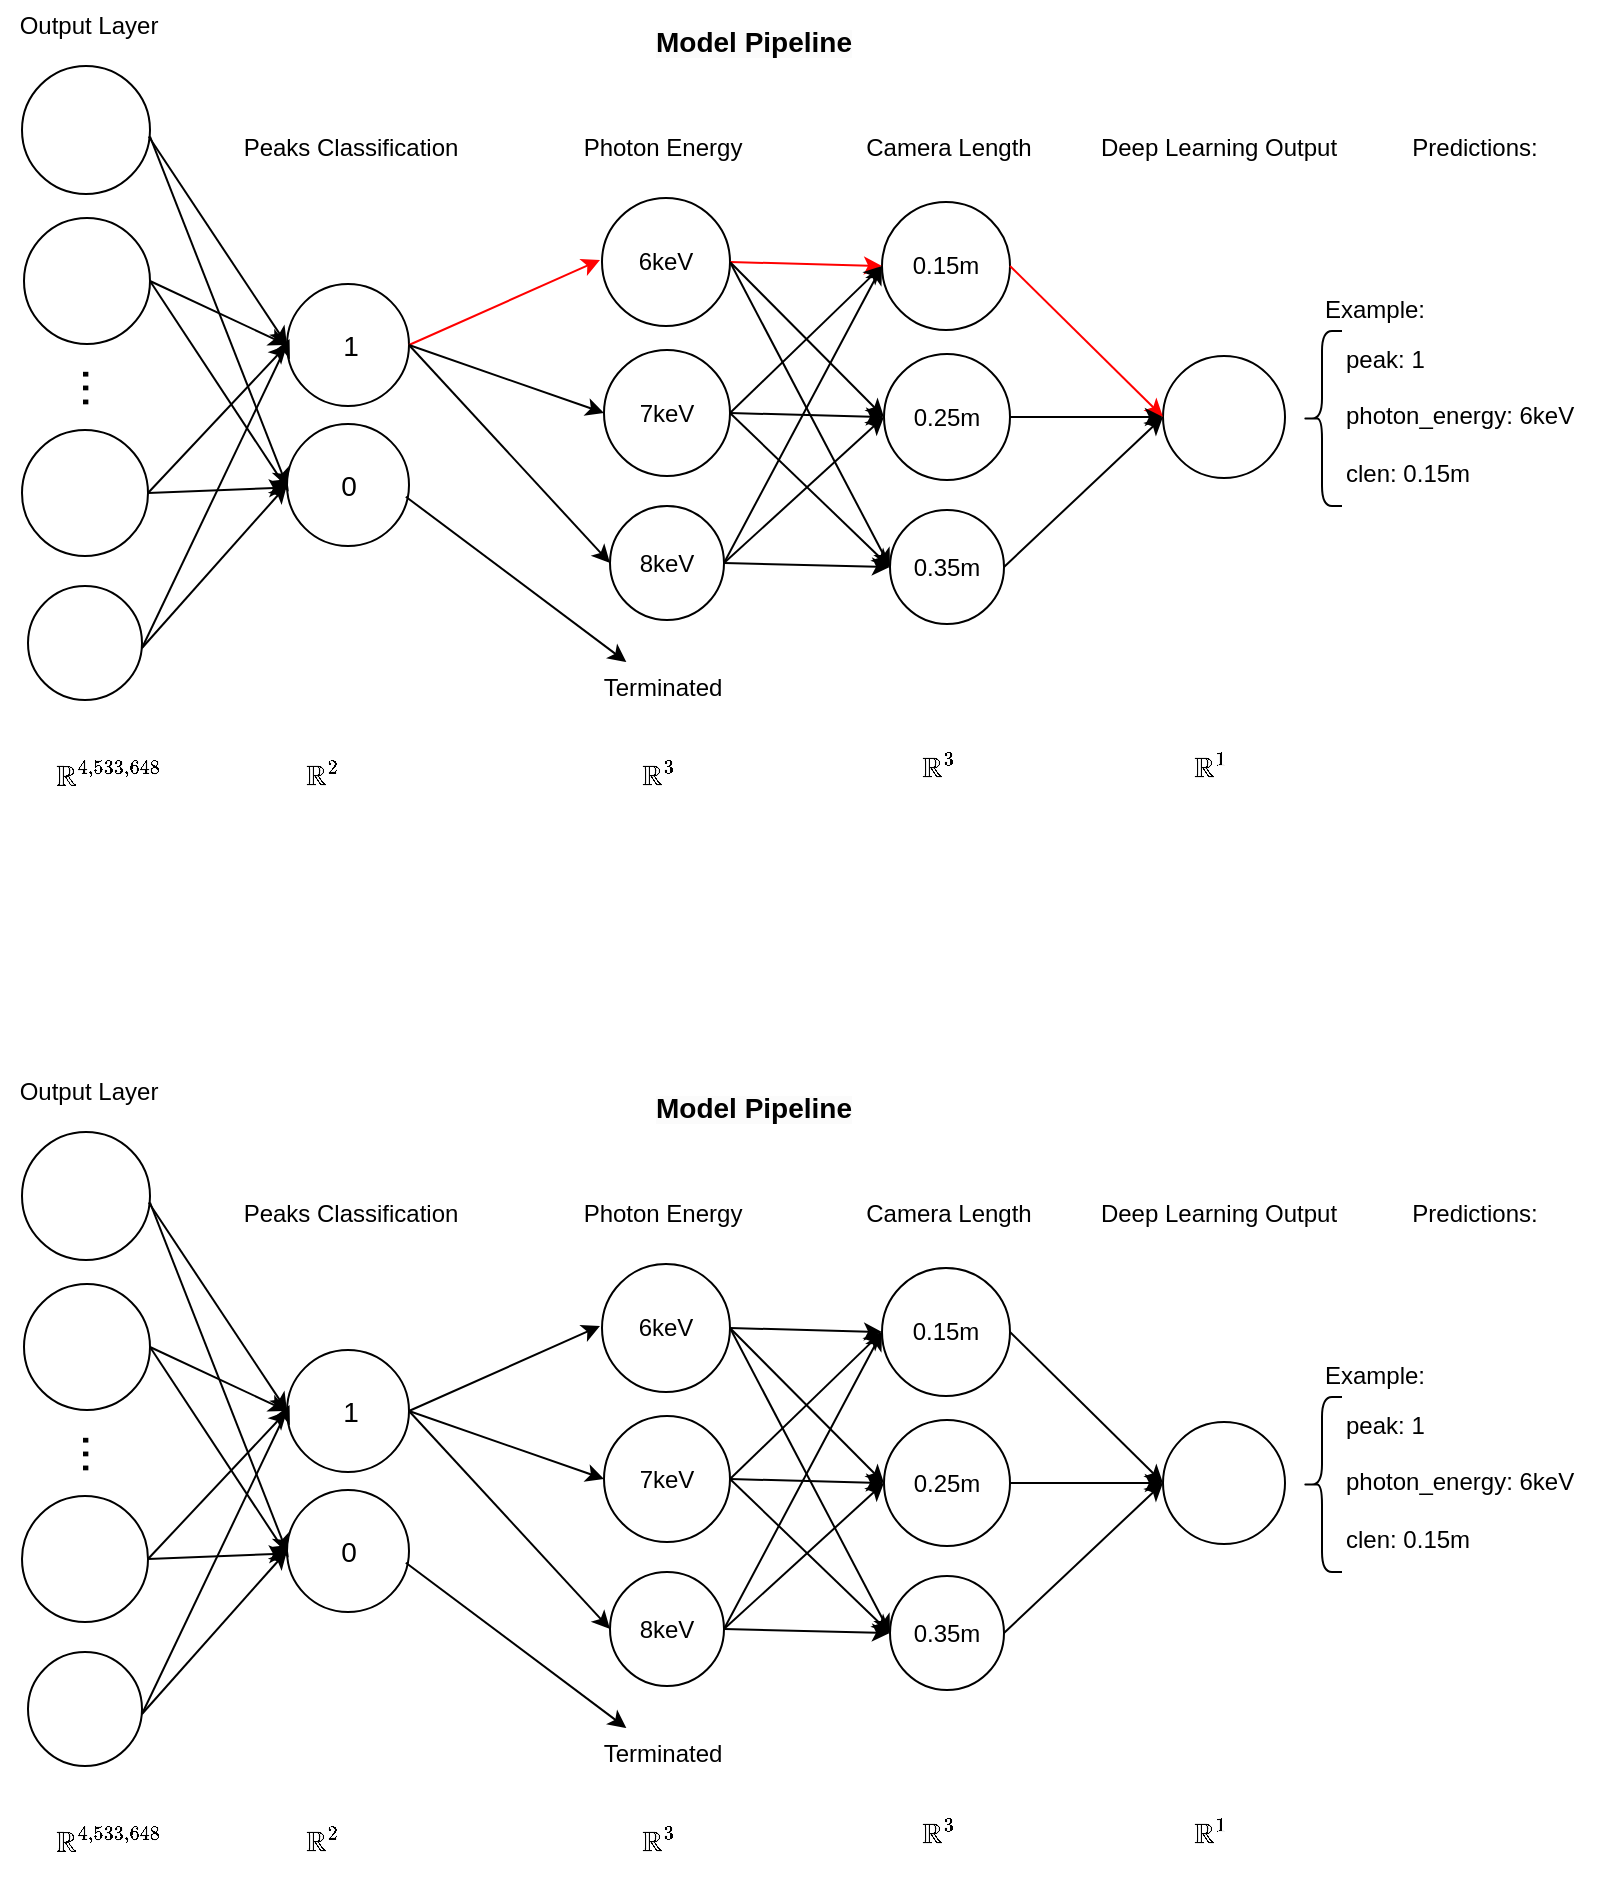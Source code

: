 <mxfile version="24.2.5" type="device" pages="4">
  <diagram name="Page-1" id="i2pQ6GXTeyNQiyUow3Wy">
    <mxGraphModel dx="1914" dy="1351" grid="0" gridSize="10" guides="1" tooltips="1" connect="1" arrows="1" fold="1" page="1" pageScale="1" pageWidth="850" pageHeight="1100" math="1" shadow="0">
      <root>
        <mxCell id="0" />
        <mxCell id="1" parent="0" />
        <mxCell id="p_UyuPN5yLSSk1cJverN-111" value="" style="group" vertex="1" connectable="0" parent="1">
          <mxGeometry x="32" y="616" width="803" height="415" as="geometry" />
        </mxCell>
        <mxCell id="p_UyuPN5yLSSk1cJverN-56" value="" style="ellipse;whiteSpace=wrap;html=1;aspect=fixed;" vertex="1" parent="p_UyuPN5yLSSk1cJverN-111">
          <mxGeometry x="143.5" y="142" width="61" height="61" as="geometry" />
        </mxCell>
        <mxCell id="p_UyuPN5yLSSk1cJverN-57" value="&lt;font style=&quot;font-size: 14px;&quot;&gt;0&lt;/font&gt;" style="ellipse;whiteSpace=wrap;html=1;aspect=fixed;" vertex="1" parent="p_UyuPN5yLSSk1cJverN-111">
          <mxGeometry x="143.5" y="212" width="61" height="61" as="geometry" />
        </mxCell>
        <mxCell id="p_UyuPN5yLSSk1cJverN-58" value="7keV" style="ellipse;whiteSpace=wrap;html=1;aspect=fixed;" vertex="1" parent="p_UyuPN5yLSSk1cJverN-111">
          <mxGeometry x="302" y="175" width="63" height="63" as="geometry" />
        </mxCell>
        <mxCell id="p_UyuPN5yLSSk1cJverN-59" value="8keV" style="ellipse;whiteSpace=wrap;html=1;aspect=fixed;" vertex="1" parent="p_UyuPN5yLSSk1cJverN-111">
          <mxGeometry x="305" y="253" width="57" height="57" as="geometry" />
        </mxCell>
        <mxCell id="p_UyuPN5yLSSk1cJverN-60" value="6keV" style="ellipse;whiteSpace=wrap;html=1;aspect=fixed;" vertex="1" parent="p_UyuPN5yLSSk1cJverN-111">
          <mxGeometry x="301" y="99" width="64" height="64" as="geometry" />
        </mxCell>
        <mxCell id="p_UyuPN5yLSSk1cJverN-61" value="" style="endArrow=classic;html=1;rounded=0;exitX=1;exitY=0.5;exitDx=0;exitDy=0;" edge="1" parent="p_UyuPN5yLSSk1cJverN-111" source="p_UyuPN5yLSSk1cJverN-56">
          <mxGeometry width="50" height="50" relative="1" as="geometry">
            <mxPoint x="210" y="166" as="sourcePoint" />
            <mxPoint x="300" y="130" as="targetPoint" />
          </mxGeometry>
        </mxCell>
        <mxCell id="p_UyuPN5yLSSk1cJverN-62" value="" style="endArrow=classic;html=1;rounded=0;entryX=0;entryY=0.5;entryDx=0;entryDy=0;exitX=1;exitY=0.5;exitDx=0;exitDy=0;" edge="1" parent="p_UyuPN5yLSSk1cJverN-111" source="p_UyuPN5yLSSk1cJverN-56" target="p_UyuPN5yLSSk1cJverN-58">
          <mxGeometry width="50" height="50" relative="1" as="geometry">
            <mxPoint x="220" y="176" as="sourcePoint" />
            <mxPoint x="310" y="140" as="targetPoint" />
          </mxGeometry>
        </mxCell>
        <mxCell id="p_UyuPN5yLSSk1cJverN-63" value="" style="endArrow=classic;html=1;rounded=0;entryX=0;entryY=0.5;entryDx=0;entryDy=0;exitX=1;exitY=0.5;exitDx=0;exitDy=0;" edge="1" parent="p_UyuPN5yLSSk1cJverN-111" source="p_UyuPN5yLSSk1cJverN-56" target="p_UyuPN5yLSSk1cJverN-59">
          <mxGeometry width="50" height="50" relative="1" as="geometry">
            <mxPoint x="224" y="185" as="sourcePoint" />
            <mxPoint x="312" y="209" as="targetPoint" />
          </mxGeometry>
        </mxCell>
        <mxCell id="p_UyuPN5yLSSk1cJverN-64" value="0.25m" style="ellipse;whiteSpace=wrap;html=1;aspect=fixed;" vertex="1" parent="p_UyuPN5yLSSk1cJverN-111">
          <mxGeometry x="442" y="177" width="63" height="63" as="geometry" />
        </mxCell>
        <mxCell id="p_UyuPN5yLSSk1cJverN-65" value="0.35m" style="ellipse;whiteSpace=wrap;html=1;aspect=fixed;" vertex="1" parent="p_UyuPN5yLSSk1cJverN-111">
          <mxGeometry x="445" y="255" width="57" height="57" as="geometry" />
        </mxCell>
        <mxCell id="p_UyuPN5yLSSk1cJverN-66" value="0.15m" style="ellipse;whiteSpace=wrap;html=1;aspect=fixed;" vertex="1" parent="p_UyuPN5yLSSk1cJverN-111">
          <mxGeometry x="441" y="101" width="64" height="64" as="geometry" />
        </mxCell>
        <mxCell id="p_UyuPN5yLSSk1cJverN-67" value="" style="endArrow=classic;html=1;rounded=0;exitX=1;exitY=0.5;exitDx=0;exitDy=0;entryX=0;entryY=0.5;entryDx=0;entryDy=0;" edge="1" parent="p_UyuPN5yLSSk1cJverN-111" source="p_UyuPN5yLSSk1cJverN-60" target="p_UyuPN5yLSSk1cJverN-66">
          <mxGeometry width="50" height="50" relative="1" as="geometry">
            <mxPoint x="380" y="122" as="sourcePoint" />
            <mxPoint x="430" y="72" as="targetPoint" />
          </mxGeometry>
        </mxCell>
        <mxCell id="p_UyuPN5yLSSk1cJverN-68" value="" style="endArrow=classic;html=1;rounded=0;exitX=1;exitY=0.5;exitDx=0;exitDy=0;entryX=0;entryY=0.5;entryDx=0;entryDy=0;" edge="1" parent="p_UyuPN5yLSSk1cJverN-111" source="p_UyuPN5yLSSk1cJverN-60" target="p_UyuPN5yLSSk1cJverN-64">
          <mxGeometry width="50" height="50" relative="1" as="geometry">
            <mxPoint x="375" y="141" as="sourcePoint" />
            <mxPoint x="451" y="143" as="targetPoint" />
          </mxGeometry>
        </mxCell>
        <mxCell id="p_UyuPN5yLSSk1cJverN-69" value="" style="endArrow=classic;html=1;rounded=0;exitX=1;exitY=0.5;exitDx=0;exitDy=0;entryX=0;entryY=0.5;entryDx=0;entryDy=0;" edge="1" parent="p_UyuPN5yLSSk1cJverN-111" source="p_UyuPN5yLSSk1cJverN-60" target="p_UyuPN5yLSSk1cJverN-65">
          <mxGeometry width="50" height="50" relative="1" as="geometry">
            <mxPoint x="362" y="138" as="sourcePoint" />
            <mxPoint x="439" y="216" as="targetPoint" />
          </mxGeometry>
        </mxCell>
        <mxCell id="p_UyuPN5yLSSk1cJverN-70" value="" style="endArrow=classic;html=1;rounded=0;entryX=0;entryY=0.5;entryDx=0;entryDy=0;exitX=1;exitY=0.5;exitDx=0;exitDy=0;" edge="1" parent="p_UyuPN5yLSSk1cJverN-111" source="p_UyuPN5yLSSk1cJverN-58" target="p_UyuPN5yLSSk1cJverN-66">
          <mxGeometry width="50" height="50" relative="1" as="geometry">
            <mxPoint x="366" y="203" as="sourcePoint" />
            <mxPoint x="451" y="143" as="targetPoint" />
          </mxGeometry>
        </mxCell>
        <mxCell id="p_UyuPN5yLSSk1cJverN-71" value="" style="endArrow=classic;html=1;rounded=0;exitX=1;exitY=0.5;exitDx=0;exitDy=0;entryX=0;entryY=0.5;entryDx=0;entryDy=0;" edge="1" parent="p_UyuPN5yLSSk1cJverN-111" source="p_UyuPN5yLSSk1cJverN-58" target="p_UyuPN5yLSSk1cJverN-64">
          <mxGeometry width="50" height="50" relative="1" as="geometry">
            <mxPoint x="375" y="141" as="sourcePoint" />
            <mxPoint x="452" y="219" as="targetPoint" />
          </mxGeometry>
        </mxCell>
        <mxCell id="p_UyuPN5yLSSk1cJverN-72" value="" style="endArrow=classic;html=1;rounded=0;exitX=1;exitY=0.5;exitDx=0;exitDy=0;entryX=0;entryY=0.5;entryDx=0;entryDy=0;" edge="1" parent="p_UyuPN5yLSSk1cJverN-111" source="p_UyuPN5yLSSk1cJverN-58" target="p_UyuPN5yLSSk1cJverN-65">
          <mxGeometry width="50" height="50" relative="1" as="geometry">
            <mxPoint x="375" y="141" as="sourcePoint" />
            <mxPoint x="455" y="294" as="targetPoint" />
          </mxGeometry>
        </mxCell>
        <mxCell id="p_UyuPN5yLSSk1cJverN-73" value="" style="endArrow=classic;html=1;rounded=0;entryX=0;entryY=0.5;entryDx=0;entryDy=0;exitX=1;exitY=0.5;exitDx=0;exitDy=0;" edge="1" parent="p_UyuPN5yLSSk1cJverN-111" source="p_UyuPN5yLSSk1cJverN-59" target="p_UyuPN5yLSSk1cJverN-66">
          <mxGeometry width="50" height="50" relative="1" as="geometry">
            <mxPoint x="375" y="217" as="sourcePoint" />
            <mxPoint x="461" y="153" as="targetPoint" />
          </mxGeometry>
        </mxCell>
        <mxCell id="p_UyuPN5yLSSk1cJverN-74" value="" style="endArrow=classic;html=1;rounded=0;exitX=1;exitY=0.5;exitDx=0;exitDy=0;entryX=0;entryY=0.5;entryDx=0;entryDy=0;" edge="1" parent="p_UyuPN5yLSSk1cJverN-111" source="p_UyuPN5yLSSk1cJverN-59" target="p_UyuPN5yLSSk1cJverN-64">
          <mxGeometry width="50" height="50" relative="1" as="geometry">
            <mxPoint x="375" y="217" as="sourcePoint" />
            <mxPoint x="462" y="229" as="targetPoint" />
          </mxGeometry>
        </mxCell>
        <mxCell id="p_UyuPN5yLSSk1cJverN-75" value="" style="endArrow=classic;html=1;rounded=0;exitX=1;exitY=0.5;exitDx=0;exitDy=0;entryX=0;entryY=0.5;entryDx=0;entryDy=0;" edge="1" parent="p_UyuPN5yLSSk1cJverN-111" source="p_UyuPN5yLSSk1cJverN-59" target="p_UyuPN5yLSSk1cJverN-65">
          <mxGeometry width="50" height="50" relative="1" as="geometry">
            <mxPoint x="375" y="217" as="sourcePoint" />
            <mxPoint x="465" y="304" as="targetPoint" />
          </mxGeometry>
        </mxCell>
        <mxCell id="p_UyuPN5yLSSk1cJverN-76" value="" style="ellipse;whiteSpace=wrap;html=1;aspect=fixed;" vertex="1" parent="p_UyuPN5yLSSk1cJverN-111">
          <mxGeometry x="581.5" y="178" width="61" height="61" as="geometry" />
        </mxCell>
        <mxCell id="p_UyuPN5yLSSk1cJverN-77" value="" style="endArrow=classic;html=1;rounded=0;entryX=0;entryY=0.5;entryDx=0;entryDy=0;exitX=1;exitY=0.5;exitDx=0;exitDy=0;" edge="1" parent="p_UyuPN5yLSSk1cJverN-111" source="p_UyuPN5yLSSk1cJverN-66" target="p_UyuPN5yLSSk1cJverN-76">
          <mxGeometry width="50" height="50" relative="1" as="geometry">
            <mxPoint x="515" y="143" as="sourcePoint" />
            <mxPoint x="591" y="184" as="targetPoint" />
          </mxGeometry>
        </mxCell>
        <mxCell id="p_UyuPN5yLSSk1cJverN-78" value="" style="endArrow=classic;html=1;rounded=0;entryX=0;entryY=0.5;entryDx=0;entryDy=0;exitX=1;exitY=0.5;exitDx=0;exitDy=0;" edge="1" parent="p_UyuPN5yLSSk1cJverN-111" source="p_UyuPN5yLSSk1cJverN-64" target="p_UyuPN5yLSSk1cJverN-76">
          <mxGeometry width="50" height="50" relative="1" as="geometry">
            <mxPoint x="515" y="143" as="sourcePoint" />
            <mxPoint x="591" y="254" as="targetPoint" />
          </mxGeometry>
        </mxCell>
        <mxCell id="p_UyuPN5yLSSk1cJverN-79" value="" style="endArrow=classic;html=1;rounded=0;entryX=0;entryY=0.5;entryDx=0;entryDy=0;exitX=1;exitY=0.5;exitDx=0;exitDy=0;" edge="1" parent="p_UyuPN5yLSSk1cJverN-111" source="p_UyuPN5yLSSk1cJverN-65" target="p_UyuPN5yLSSk1cJverN-76">
          <mxGeometry width="50" height="50" relative="1" as="geometry">
            <mxPoint x="515" y="219" as="sourcePoint" />
            <mxPoint x="591" y="254" as="targetPoint" />
          </mxGeometry>
        </mxCell>
        <mxCell id="p_UyuPN5yLSSk1cJverN-80" value="Peaks Classification" style="text;html=1;align=center;verticalAlign=middle;resizable=0;points=[];autosize=1;strokeColor=none;fillColor=none;" vertex="1" parent="p_UyuPN5yLSSk1cJverN-111">
          <mxGeometry x="112" y="61" width="125" height="26" as="geometry" />
        </mxCell>
        <mxCell id="p_UyuPN5yLSSk1cJverN-81" value="Photon Energy" style="text;html=1;align=center;verticalAlign=middle;resizable=0;points=[];autosize=1;strokeColor=none;fillColor=none;" vertex="1" parent="p_UyuPN5yLSSk1cJverN-111">
          <mxGeometry x="282" y="61" width="97" height="26" as="geometry" />
        </mxCell>
        <mxCell id="p_UyuPN5yLSSk1cJverN-82" value="Camera Length" style="text;html=1;align=center;verticalAlign=middle;resizable=0;points=[];autosize=1;strokeColor=none;fillColor=none;" vertex="1" parent="p_UyuPN5yLSSk1cJverN-111">
          <mxGeometry x="423" y="61" width="101" height="26" as="geometry" />
        </mxCell>
        <mxCell id="p_UyuPN5yLSSk1cJverN-83" value="&lt;font style=&quot;font-size: 14px;&quot;&gt;1&lt;/font&gt;" style="text;html=1;align=center;verticalAlign=middle;resizable=0;points=[];autosize=1;strokeColor=none;fillColor=none;" vertex="1" parent="p_UyuPN5yLSSk1cJverN-111">
          <mxGeometry x="161.5" y="158.5" width="26" height="29" as="geometry" />
        </mxCell>
        <mxCell id="p_UyuPN5yLSSk1cJverN-84" value="Deep Learning Output" style="text;html=1;align=center;verticalAlign=middle;resizable=0;points=[];autosize=1;strokeColor=none;fillColor=none;" vertex="1" parent="p_UyuPN5yLSSk1cJverN-111">
          <mxGeometry x="541" y="61" width="136" height="26" as="geometry" />
        </mxCell>
        <mxCell id="p_UyuPN5yLSSk1cJverN-85" value="" style="shape=curlyBracket;whiteSpace=wrap;html=1;rounded=1;labelPosition=left;verticalLabelPosition=middle;align=right;verticalAlign=middle;" vertex="1" parent="p_UyuPN5yLSSk1cJverN-111">
          <mxGeometry x="651" y="165.5" width="20" height="87.5" as="geometry" />
        </mxCell>
        <mxCell id="p_UyuPN5yLSSk1cJverN-86" value="Predictions:" style="text;html=1;align=center;verticalAlign=middle;resizable=0;points=[];autosize=1;strokeColor=none;fillColor=none;" vertex="1" parent="p_UyuPN5yLSSk1cJverN-111">
          <mxGeometry x="696.5" y="61" width="81" height="26" as="geometry" />
        </mxCell>
        <mxCell id="p_UyuPN5yLSSk1cJverN-87" value="peak: 1&lt;div&gt;&lt;br&gt;&lt;/div&gt;&lt;div&gt;photon_energy: 6keV&lt;/div&gt;&lt;div&gt;&lt;br&gt;&lt;/div&gt;&lt;div&gt;clen: 0.15m&lt;/div&gt;" style="text;html=1;align=left;verticalAlign=middle;resizable=0;points=[];autosize=1;strokeColor=none;fillColor=none;" vertex="1" parent="p_UyuPN5yLSSk1cJverN-111">
          <mxGeometry x="671" y="165.5" width="132" height="84" as="geometry" />
        </mxCell>
        <mxCell id="p_UyuPN5yLSSk1cJverN-88" value="&lt;span style=&quot;color: rgb(0, 0, 0); font-family: Helvetica; font-style: normal; font-variant-ligatures: normal; font-variant-caps: normal; font-weight: 700; letter-spacing: normal; orphans: 2; text-align: center; text-indent: 0px; text-transform: none; widows: 2; word-spacing: 0px; -webkit-text-stroke-width: 0px; white-space: nowrap; background-color: rgb(251, 251, 251); text-decoration-thickness: initial; text-decoration-style: initial; text-decoration-color: initial; float: none; display: inline !important;&quot;&gt;&lt;font style=&quot;font-size: 14px;&quot;&gt;Model Pipeline&lt;/font&gt;&lt;/span&gt;" style="text;whiteSpace=wrap;html=1;" vertex="1" parent="p_UyuPN5yLSSk1cJverN-111">
          <mxGeometry x="326" y="6" width="104" height="27" as="geometry" />
        </mxCell>
        <mxCell id="p_UyuPN5yLSSk1cJverN-89" value="Example:" style="text;html=1;align=center;verticalAlign=middle;resizable=0;points=[];autosize=1;strokeColor=none;fillColor=none;" vertex="1" parent="p_UyuPN5yLSSk1cJverN-111">
          <mxGeometry x="653" y="142" width="68" height="26" as="geometry" />
        </mxCell>
        <mxCell id="p_UyuPN5yLSSk1cJverN-90" value="" style="endArrow=classic;html=1;rounded=0;exitX=0.974;exitY=0.596;exitDx=0;exitDy=0;exitPerimeter=0;" edge="1" parent="p_UyuPN5yLSSk1cJverN-111" source="p_UyuPN5yLSSk1cJverN-57" target="p_UyuPN5yLSSk1cJverN-91">
          <mxGeometry width="50" height="50" relative="1" as="geometry">
            <mxPoint x="204.5" y="247" as="sourcePoint" />
            <mxPoint x="301" y="341" as="targetPoint" />
          </mxGeometry>
        </mxCell>
        <mxCell id="p_UyuPN5yLSSk1cJverN-91" value="Terminated" style="text;html=1;align=center;verticalAlign=middle;resizable=0;points=[];autosize=1;strokeColor=none;fillColor=none;" vertex="1" parent="p_UyuPN5yLSSk1cJverN-111">
          <mxGeometry x="292" y="331" width="77" height="26" as="geometry" />
        </mxCell>
        <mxCell id="p_UyuPN5yLSSk1cJverN-92" value="" style="ellipse;whiteSpace=wrap;html=1;aspect=fixed;" vertex="1" parent="p_UyuPN5yLSSk1cJverN-111">
          <mxGeometry x="12" y="109" width="63" height="63" as="geometry" />
        </mxCell>
        <mxCell id="p_UyuPN5yLSSk1cJverN-93" value="" style="ellipse;whiteSpace=wrap;html=1;aspect=fixed;" vertex="1" parent="p_UyuPN5yLSSk1cJverN-111">
          <mxGeometry x="11" y="33" width="64" height="64" as="geometry" />
        </mxCell>
        <mxCell id="p_UyuPN5yLSSk1cJverN-94" value="" style="ellipse;whiteSpace=wrap;html=1;aspect=fixed;" vertex="1" parent="p_UyuPN5yLSSk1cJverN-111">
          <mxGeometry x="11" y="215" width="63" height="63" as="geometry" />
        </mxCell>
        <mxCell id="p_UyuPN5yLSSk1cJverN-95" value="" style="ellipse;whiteSpace=wrap;html=1;aspect=fixed;" vertex="1" parent="p_UyuPN5yLSSk1cJverN-111">
          <mxGeometry x="14" y="293" width="57" height="57" as="geometry" />
        </mxCell>
        <mxCell id="p_UyuPN5yLSSk1cJverN-96" value="&lt;font style=&quot;font-size: 25px;&quot;&gt;...&lt;/font&gt;" style="text;html=1;align=center;verticalAlign=middle;resizable=0;points=[];autosize=1;strokeColor=none;fillColor=none;rotation=90;" vertex="1" parent="p_UyuPN5yLSSk1cJverN-111">
          <mxGeometry x="32" y="172" width="39" height="42" as="geometry" />
        </mxCell>
        <mxCell id="p_UyuPN5yLSSk1cJverN-97" value="" style="endArrow=classic;html=1;rounded=0;exitX=0.99;exitY=0.551;exitDx=0;exitDy=0;entryX=0;entryY=0.5;entryDx=0;entryDy=0;exitPerimeter=0;" edge="1" parent="p_UyuPN5yLSSk1cJverN-111" source="p_UyuPN5yLSSk1cJverN-93" target="p_UyuPN5yLSSk1cJverN-56">
          <mxGeometry width="50" height="50" relative="1" as="geometry">
            <mxPoint x="77" y="67" as="sourcePoint" />
            <mxPoint x="172" y="24" as="targetPoint" />
          </mxGeometry>
        </mxCell>
        <mxCell id="p_UyuPN5yLSSk1cJverN-98" value="" style="endArrow=classic;html=1;rounded=0;entryX=0.001;entryY=0.458;entryDx=0;entryDy=0;exitX=1;exitY=0.5;exitDx=0;exitDy=0;entryPerimeter=0;" edge="1" parent="p_UyuPN5yLSSk1cJverN-111">
          <mxGeometry width="50" height="50" relative="1" as="geometry">
            <mxPoint x="75.0" y="68.31" as="sourcePoint" />
            <mxPoint x="143.561" y="243.248" as="targetPoint" />
          </mxGeometry>
        </mxCell>
        <mxCell id="p_UyuPN5yLSSk1cJverN-99" value="" style="endArrow=classic;html=1;rounded=0;exitX=1;exitY=0.5;exitDx=0;exitDy=0;entryX=0.014;entryY=0.553;entryDx=0;entryDy=0;entryPerimeter=0;" edge="1" parent="p_UyuPN5yLSSk1cJverN-111" source="p_UyuPN5yLSSk1cJverN-92" target="p_UyuPN5yLSSk1cJverN-57">
          <mxGeometry width="50" height="50" relative="1" as="geometry">
            <mxPoint x="87" y="77" as="sourcePoint" />
            <mxPoint x="131" y="263" as="targetPoint" />
          </mxGeometry>
        </mxCell>
        <mxCell id="p_UyuPN5yLSSk1cJverN-100" value="" style="endArrow=classic;html=1;rounded=0;exitX=1;exitY=0.5;exitDx=0;exitDy=0;entryX=0;entryY=0.5;entryDx=0;entryDy=0;" edge="1" parent="p_UyuPN5yLSSk1cJverN-111" source="p_UyuPN5yLSSk1cJverN-92" target="p_UyuPN5yLSSk1cJverN-56">
          <mxGeometry width="50" height="50" relative="1" as="geometry">
            <mxPoint x="85" y="150" as="sourcePoint" />
            <mxPoint x="153" y="253" as="targetPoint" />
          </mxGeometry>
        </mxCell>
        <mxCell id="p_UyuPN5yLSSk1cJverN-101" value="" style="endArrow=classic;html=1;rounded=0;exitX=1;exitY=0.5;exitDx=0;exitDy=0;entryX=0;entryY=0.5;entryDx=0;entryDy=0;" edge="1" parent="p_UyuPN5yLSSk1cJverN-111" source="p_UyuPN5yLSSk1cJverN-94" target="p_UyuPN5yLSSk1cJverN-56">
          <mxGeometry width="50" height="50" relative="1" as="geometry">
            <mxPoint x="75" y="250" as="sourcePoint" />
            <mxPoint x="143" y="353" as="targetPoint" />
          </mxGeometry>
        </mxCell>
        <mxCell id="p_UyuPN5yLSSk1cJverN-102" value="" style="endArrow=classic;html=1;rounded=0;exitX=1;exitY=0.5;exitDx=0;exitDy=0;" edge="1" parent="p_UyuPN5yLSSk1cJverN-111" source="p_UyuPN5yLSSk1cJverN-94" target="p_UyuPN5yLSSk1cJverN-57">
          <mxGeometry width="50" height="50" relative="1" as="geometry">
            <mxPoint x="75" y="250" as="sourcePoint" />
            <mxPoint x="143" y="283" as="targetPoint" />
          </mxGeometry>
        </mxCell>
        <mxCell id="p_UyuPN5yLSSk1cJverN-103" value="" style="endArrow=classic;html=1;rounded=0;exitX=1;exitY=0.5;exitDx=0;exitDy=0;entryX=0;entryY=0.5;entryDx=0;entryDy=0;" edge="1" parent="p_UyuPN5yLSSk1cJverN-111" target="p_UyuPN5yLSSk1cJverN-57">
          <mxGeometry width="50" height="50" relative="1" as="geometry">
            <mxPoint x="71" y="324" as="sourcePoint" />
            <mxPoint x="140" y="250" as="targetPoint" />
          </mxGeometry>
        </mxCell>
        <mxCell id="p_UyuPN5yLSSk1cJverN-104" value="" style="endArrow=classic;html=1;rounded=0;exitX=1;exitY=0.5;exitDx=0;exitDy=0;entryX=0.021;entryY=0.451;entryDx=0;entryDy=0;entryPerimeter=0;" edge="1" parent="p_UyuPN5yLSSk1cJverN-111" target="p_UyuPN5yLSSk1cJverN-56">
          <mxGeometry width="50" height="50" relative="1" as="geometry">
            <mxPoint x="71" y="324" as="sourcePoint" />
            <mxPoint x="140" y="320" as="targetPoint" />
          </mxGeometry>
        </mxCell>
        <mxCell id="p_UyuPN5yLSSk1cJverN-105" value="&lt;div style=&quot;text-align: center;&quot;&gt;&lt;span style=&quot;text-wrap: nowrap;&quot;&gt;\[ \mathbb{R}^{4,533,648}\]&lt;/span&gt;&lt;br&gt;&lt;/div&gt;" style="text;whiteSpace=wrap;html=1;" vertex="1" parent="p_UyuPN5yLSSk1cJverN-111">
          <mxGeometry x="26" y="361" width="42.5" height="54" as="geometry" />
        </mxCell>
        <mxCell id="p_UyuPN5yLSSk1cJverN-106" value="&lt;span style=&quot;color: rgb(0, 0, 0); font-family: Helvetica; font-size: 12px; font-style: normal; font-variant-ligatures: normal; font-variant-caps: normal; font-weight: 400; letter-spacing: normal; orphans: 2; text-align: center; text-indent: 0px; text-transform: none; widows: 2; word-spacing: 0px; -webkit-text-stroke-width: 0px; white-space: nowrap; background-color: rgb(251, 251, 251); text-decoration-thickness: initial; text-decoration-style: initial; text-decoration-color: initial; display: inline !important; float: none;&quot;&gt;\[ \mathbb{R}^{2}\]&lt;/span&gt;" style="text;whiteSpace=wrap;html=1;" vertex="1" parent="p_UyuPN5yLSSk1cJverN-111">
          <mxGeometry x="150.56" y="361" width="19" height="47" as="geometry" />
        </mxCell>
        <mxCell id="p_UyuPN5yLSSk1cJverN-107" value="&lt;span style=&quot;color: rgb(0, 0, 0); font-family: Helvetica; font-size: 12px; font-style: normal; font-variant-ligatures: normal; font-variant-caps: normal; font-weight: 400; letter-spacing: normal; orphans: 2; text-align: center; text-indent: 0px; text-transform: none; widows: 2; word-spacing: 0px; -webkit-text-stroke-width: 0px; white-space: nowrap; background-color: rgb(251, 251, 251); text-decoration-thickness: initial; text-decoration-style: initial; text-decoration-color: initial; display: inline !important; float: none;&quot;&gt;\[ \mathbb{R}^{3}\]&lt;/span&gt;" style="text;whiteSpace=wrap;html=1;" vertex="1" parent="p_UyuPN5yLSSk1cJverN-111">
          <mxGeometry x="319" y="361" width="35" height="36" as="geometry" />
        </mxCell>
        <mxCell id="p_UyuPN5yLSSk1cJverN-108" value="&lt;span style=&quot;color: rgb(0, 0, 0); font-family: Helvetica; font-size: 12px; font-style: normal; font-variant-ligatures: normal; font-variant-caps: normal; font-weight: 400; letter-spacing: normal; orphans: 2; text-align: center; text-indent: 0px; text-transform: none; widows: 2; word-spacing: 0px; -webkit-text-stroke-width: 0px; white-space: nowrap; background-color: rgb(251, 251, 251); text-decoration-thickness: initial; text-decoration-style: initial; text-decoration-color: initial; display: inline !important; float: none;&quot;&gt;\[ \mathbb{R}^{3}\]&lt;/span&gt;" style="text;whiteSpace=wrap;html=1;" vertex="1" parent="p_UyuPN5yLSSk1cJverN-111">
          <mxGeometry x="459" y="357" width="35" height="36" as="geometry" />
        </mxCell>
        <mxCell id="p_UyuPN5yLSSk1cJverN-109" value="&lt;span style=&quot;color: rgb(0, 0, 0); font-family: Helvetica; font-size: 12px; font-style: normal; font-variant-ligatures: normal; font-variant-caps: normal; font-weight: 400; letter-spacing: normal; orphans: 2; text-align: center; text-indent: 0px; text-transform: none; widows: 2; word-spacing: 0px; -webkit-text-stroke-width: 0px; white-space: nowrap; background-color: rgb(251, 251, 251); text-decoration-thickness: initial; text-decoration-style: initial; text-decoration-color: initial; display: inline !important; float: none;&quot;&gt;\[ \mathbb{R}^{1}\]&lt;/span&gt;" style="text;whiteSpace=wrap;html=1;" vertex="1" parent="p_UyuPN5yLSSk1cJverN-111">
          <mxGeometry x="594.5" y="357" width="35" height="36" as="geometry" />
        </mxCell>
        <mxCell id="p_UyuPN5yLSSk1cJverN-110" value="Output Layer" style="text;html=1;align=center;verticalAlign=middle;resizable=0;points=[];autosize=1;strokeColor=none;fillColor=none;" vertex="1" parent="p_UyuPN5yLSSk1cJverN-111">
          <mxGeometry width="87" height="26" as="geometry" />
        </mxCell>
        <mxCell id="qHRc62k9xq_1BSsVP0Dc-1" value="" style="group" vertex="1" connectable="0" parent="1">
          <mxGeometry x="32" y="83" width="803" height="415" as="geometry" />
        </mxCell>
        <mxCell id="w-SaohoOVKlUtVYiUDNf-2" value="" style="ellipse;whiteSpace=wrap;html=1;aspect=fixed;" parent="qHRc62k9xq_1BSsVP0Dc-1" vertex="1">
          <mxGeometry x="143.5" y="142" width="61" height="61" as="geometry" />
        </mxCell>
        <mxCell id="w-SaohoOVKlUtVYiUDNf-3" value="&lt;font style=&quot;font-size: 14px;&quot;&gt;0&lt;/font&gt;" style="ellipse;whiteSpace=wrap;html=1;aspect=fixed;" parent="qHRc62k9xq_1BSsVP0Dc-1" vertex="1">
          <mxGeometry x="143.5" y="212" width="61" height="61" as="geometry" />
        </mxCell>
        <mxCell id="w-SaohoOVKlUtVYiUDNf-6" value="7keV" style="ellipse;whiteSpace=wrap;html=1;aspect=fixed;" parent="qHRc62k9xq_1BSsVP0Dc-1" vertex="1">
          <mxGeometry x="302" y="175" width="63" height="63" as="geometry" />
        </mxCell>
        <mxCell id="w-SaohoOVKlUtVYiUDNf-7" value="8keV" style="ellipse;whiteSpace=wrap;html=1;aspect=fixed;" parent="qHRc62k9xq_1BSsVP0Dc-1" vertex="1">
          <mxGeometry x="305" y="253" width="57" height="57" as="geometry" />
        </mxCell>
        <mxCell id="w-SaohoOVKlUtVYiUDNf-8" value="6keV" style="ellipse;whiteSpace=wrap;html=1;aspect=fixed;" parent="qHRc62k9xq_1BSsVP0Dc-1" vertex="1">
          <mxGeometry x="301" y="99" width="64" height="64" as="geometry" />
        </mxCell>
        <mxCell id="w-SaohoOVKlUtVYiUDNf-12" value="" style="endArrow=classic;html=1;rounded=0;exitX=1;exitY=0.5;exitDx=0;exitDy=0;fillColor=#e51400;strokeColor=#FF0000;" parent="qHRc62k9xq_1BSsVP0Dc-1" source="w-SaohoOVKlUtVYiUDNf-2" edge="1">
          <mxGeometry width="50" height="50" relative="1" as="geometry">
            <mxPoint x="210" y="166" as="sourcePoint" />
            <mxPoint x="300" y="130" as="targetPoint" />
          </mxGeometry>
        </mxCell>
        <mxCell id="w-SaohoOVKlUtVYiUDNf-13" value="" style="endArrow=classic;html=1;rounded=0;entryX=0;entryY=0.5;entryDx=0;entryDy=0;exitX=1;exitY=0.5;exitDx=0;exitDy=0;" parent="qHRc62k9xq_1BSsVP0Dc-1" source="w-SaohoOVKlUtVYiUDNf-2" target="w-SaohoOVKlUtVYiUDNf-6" edge="1">
          <mxGeometry width="50" height="50" relative="1" as="geometry">
            <mxPoint x="220" y="176" as="sourcePoint" />
            <mxPoint x="310" y="140" as="targetPoint" />
          </mxGeometry>
        </mxCell>
        <mxCell id="w-SaohoOVKlUtVYiUDNf-14" value="" style="endArrow=classic;html=1;rounded=0;entryX=0;entryY=0.5;entryDx=0;entryDy=0;exitX=1;exitY=0.5;exitDx=0;exitDy=0;" parent="qHRc62k9xq_1BSsVP0Dc-1" source="w-SaohoOVKlUtVYiUDNf-2" target="w-SaohoOVKlUtVYiUDNf-7" edge="1">
          <mxGeometry width="50" height="50" relative="1" as="geometry">
            <mxPoint x="224" y="185" as="sourcePoint" />
            <mxPoint x="312" y="209" as="targetPoint" />
          </mxGeometry>
        </mxCell>
        <mxCell id="w-SaohoOVKlUtVYiUDNf-25" value="0.25m" style="ellipse;whiteSpace=wrap;html=1;aspect=fixed;" parent="qHRc62k9xq_1BSsVP0Dc-1" vertex="1">
          <mxGeometry x="442" y="177" width="63" height="63" as="geometry" />
        </mxCell>
        <mxCell id="w-SaohoOVKlUtVYiUDNf-26" value="0.35m" style="ellipse;whiteSpace=wrap;html=1;aspect=fixed;" parent="qHRc62k9xq_1BSsVP0Dc-1" vertex="1">
          <mxGeometry x="445" y="255" width="57" height="57" as="geometry" />
        </mxCell>
        <mxCell id="w-SaohoOVKlUtVYiUDNf-27" value="0.15m" style="ellipse;whiteSpace=wrap;html=1;aspect=fixed;" parent="qHRc62k9xq_1BSsVP0Dc-1" vertex="1">
          <mxGeometry x="441" y="101" width="64" height="64" as="geometry" />
        </mxCell>
        <mxCell id="w-SaohoOVKlUtVYiUDNf-28" value="" style="endArrow=classic;html=1;rounded=0;exitX=1;exitY=0.5;exitDx=0;exitDy=0;entryX=0;entryY=0.5;entryDx=0;entryDy=0;fillColor=#e51400;strokeColor=#FF0000;" parent="qHRc62k9xq_1BSsVP0Dc-1" source="w-SaohoOVKlUtVYiUDNf-8" target="w-SaohoOVKlUtVYiUDNf-27" edge="1">
          <mxGeometry width="50" height="50" relative="1" as="geometry">
            <mxPoint x="380" y="122" as="sourcePoint" />
            <mxPoint x="430" y="72" as="targetPoint" />
          </mxGeometry>
        </mxCell>
        <mxCell id="w-SaohoOVKlUtVYiUDNf-29" value="" style="endArrow=classic;html=1;rounded=0;exitX=1;exitY=0.5;exitDx=0;exitDy=0;entryX=0;entryY=0.5;entryDx=0;entryDy=0;" parent="qHRc62k9xq_1BSsVP0Dc-1" source="w-SaohoOVKlUtVYiUDNf-8" target="w-SaohoOVKlUtVYiUDNf-25" edge="1">
          <mxGeometry width="50" height="50" relative="1" as="geometry">
            <mxPoint x="375" y="141" as="sourcePoint" />
            <mxPoint x="451" y="143" as="targetPoint" />
          </mxGeometry>
        </mxCell>
        <mxCell id="w-SaohoOVKlUtVYiUDNf-30" value="" style="endArrow=classic;html=1;rounded=0;exitX=1;exitY=0.5;exitDx=0;exitDy=0;entryX=0;entryY=0.5;entryDx=0;entryDy=0;" parent="qHRc62k9xq_1BSsVP0Dc-1" source="w-SaohoOVKlUtVYiUDNf-8" target="w-SaohoOVKlUtVYiUDNf-26" edge="1">
          <mxGeometry width="50" height="50" relative="1" as="geometry">
            <mxPoint x="362" y="138" as="sourcePoint" />
            <mxPoint x="439" y="216" as="targetPoint" />
          </mxGeometry>
        </mxCell>
        <mxCell id="w-SaohoOVKlUtVYiUDNf-31" value="" style="endArrow=classic;html=1;rounded=0;entryX=0;entryY=0.5;entryDx=0;entryDy=0;exitX=1;exitY=0.5;exitDx=0;exitDy=0;" parent="qHRc62k9xq_1BSsVP0Dc-1" source="w-SaohoOVKlUtVYiUDNf-6" target="w-SaohoOVKlUtVYiUDNf-27" edge="1">
          <mxGeometry width="50" height="50" relative="1" as="geometry">
            <mxPoint x="366" y="203" as="sourcePoint" />
            <mxPoint x="451" y="143" as="targetPoint" />
          </mxGeometry>
        </mxCell>
        <mxCell id="w-SaohoOVKlUtVYiUDNf-32" value="" style="endArrow=classic;html=1;rounded=0;exitX=1;exitY=0.5;exitDx=0;exitDy=0;entryX=0;entryY=0.5;entryDx=0;entryDy=0;" parent="qHRc62k9xq_1BSsVP0Dc-1" source="w-SaohoOVKlUtVYiUDNf-6" target="w-SaohoOVKlUtVYiUDNf-25" edge="1">
          <mxGeometry width="50" height="50" relative="1" as="geometry">
            <mxPoint x="375" y="141" as="sourcePoint" />
            <mxPoint x="452" y="219" as="targetPoint" />
          </mxGeometry>
        </mxCell>
        <mxCell id="w-SaohoOVKlUtVYiUDNf-33" value="" style="endArrow=classic;html=1;rounded=0;exitX=1;exitY=0.5;exitDx=0;exitDy=0;entryX=0;entryY=0.5;entryDx=0;entryDy=0;" parent="qHRc62k9xq_1BSsVP0Dc-1" source="w-SaohoOVKlUtVYiUDNf-6" target="w-SaohoOVKlUtVYiUDNf-26" edge="1">
          <mxGeometry width="50" height="50" relative="1" as="geometry">
            <mxPoint x="375" y="141" as="sourcePoint" />
            <mxPoint x="455" y="294" as="targetPoint" />
          </mxGeometry>
        </mxCell>
        <mxCell id="w-SaohoOVKlUtVYiUDNf-34" value="" style="endArrow=classic;html=1;rounded=0;entryX=0;entryY=0.5;entryDx=0;entryDy=0;exitX=1;exitY=0.5;exitDx=0;exitDy=0;" parent="qHRc62k9xq_1BSsVP0Dc-1" source="w-SaohoOVKlUtVYiUDNf-7" target="w-SaohoOVKlUtVYiUDNf-27" edge="1">
          <mxGeometry width="50" height="50" relative="1" as="geometry">
            <mxPoint x="375" y="217" as="sourcePoint" />
            <mxPoint x="461" y="153" as="targetPoint" />
          </mxGeometry>
        </mxCell>
        <mxCell id="w-SaohoOVKlUtVYiUDNf-35" value="" style="endArrow=classic;html=1;rounded=0;exitX=1;exitY=0.5;exitDx=0;exitDy=0;entryX=0;entryY=0.5;entryDx=0;entryDy=0;" parent="qHRc62k9xq_1BSsVP0Dc-1" source="w-SaohoOVKlUtVYiUDNf-7" target="w-SaohoOVKlUtVYiUDNf-25" edge="1">
          <mxGeometry width="50" height="50" relative="1" as="geometry">
            <mxPoint x="375" y="217" as="sourcePoint" />
            <mxPoint x="462" y="229" as="targetPoint" />
          </mxGeometry>
        </mxCell>
        <mxCell id="w-SaohoOVKlUtVYiUDNf-36" value="" style="endArrow=classic;html=1;rounded=0;exitX=1;exitY=0.5;exitDx=0;exitDy=0;entryX=0;entryY=0.5;entryDx=0;entryDy=0;" parent="qHRc62k9xq_1BSsVP0Dc-1" source="w-SaohoOVKlUtVYiUDNf-7" target="w-SaohoOVKlUtVYiUDNf-26" edge="1">
          <mxGeometry width="50" height="50" relative="1" as="geometry">
            <mxPoint x="375" y="217" as="sourcePoint" />
            <mxPoint x="465" y="304" as="targetPoint" />
          </mxGeometry>
        </mxCell>
        <mxCell id="w-SaohoOVKlUtVYiUDNf-41" value="" style="ellipse;whiteSpace=wrap;html=1;aspect=fixed;" parent="qHRc62k9xq_1BSsVP0Dc-1" vertex="1">
          <mxGeometry x="581.5" y="178" width="61" height="61" as="geometry" />
        </mxCell>
        <mxCell id="w-SaohoOVKlUtVYiUDNf-43" value="" style="endArrow=classic;html=1;rounded=0;entryX=0;entryY=0.5;entryDx=0;entryDy=0;exitX=1;exitY=0.5;exitDx=0;exitDy=0;fillColor=#e51400;strokeColor=#FF0000;" parent="qHRc62k9xq_1BSsVP0Dc-1" source="w-SaohoOVKlUtVYiUDNf-27" target="w-SaohoOVKlUtVYiUDNf-41" edge="1">
          <mxGeometry width="50" height="50" relative="1" as="geometry">
            <mxPoint x="515" y="143" as="sourcePoint" />
            <mxPoint x="591" y="184" as="targetPoint" />
          </mxGeometry>
        </mxCell>
        <mxCell id="w-SaohoOVKlUtVYiUDNf-45" value="" style="endArrow=classic;html=1;rounded=0;entryX=0;entryY=0.5;entryDx=0;entryDy=0;exitX=1;exitY=0.5;exitDx=0;exitDy=0;" parent="qHRc62k9xq_1BSsVP0Dc-1" source="w-SaohoOVKlUtVYiUDNf-25" target="w-SaohoOVKlUtVYiUDNf-41" edge="1">
          <mxGeometry width="50" height="50" relative="1" as="geometry">
            <mxPoint x="515" y="143" as="sourcePoint" />
            <mxPoint x="591" y="254" as="targetPoint" />
          </mxGeometry>
        </mxCell>
        <mxCell id="w-SaohoOVKlUtVYiUDNf-47" value="" style="endArrow=classic;html=1;rounded=0;entryX=0;entryY=0.5;entryDx=0;entryDy=0;exitX=1;exitY=0.5;exitDx=0;exitDy=0;" parent="qHRc62k9xq_1BSsVP0Dc-1" source="w-SaohoOVKlUtVYiUDNf-26" target="w-SaohoOVKlUtVYiUDNf-41" edge="1">
          <mxGeometry width="50" height="50" relative="1" as="geometry">
            <mxPoint x="515" y="219" as="sourcePoint" />
            <mxPoint x="591" y="254" as="targetPoint" />
          </mxGeometry>
        </mxCell>
        <mxCell id="w-SaohoOVKlUtVYiUDNf-49" value="Peaks Classification" style="text;html=1;align=center;verticalAlign=middle;resizable=0;points=[];autosize=1;strokeColor=none;fillColor=none;" parent="qHRc62k9xq_1BSsVP0Dc-1" vertex="1">
          <mxGeometry x="112" y="61" width="125" height="26" as="geometry" />
        </mxCell>
        <mxCell id="w-SaohoOVKlUtVYiUDNf-50" value="Photon Energy" style="text;html=1;align=center;verticalAlign=middle;resizable=0;points=[];autosize=1;strokeColor=none;fillColor=none;" parent="qHRc62k9xq_1BSsVP0Dc-1" vertex="1">
          <mxGeometry x="282" y="61" width="97" height="26" as="geometry" />
        </mxCell>
        <mxCell id="w-SaohoOVKlUtVYiUDNf-51" value="Camera Length" style="text;html=1;align=center;verticalAlign=middle;resizable=0;points=[];autosize=1;strokeColor=none;fillColor=none;" parent="qHRc62k9xq_1BSsVP0Dc-1" vertex="1">
          <mxGeometry x="423" y="61" width="101" height="26" as="geometry" />
        </mxCell>
        <mxCell id="w-SaohoOVKlUtVYiUDNf-52" value="&lt;font style=&quot;font-size: 14px;&quot;&gt;1&lt;/font&gt;" style="text;html=1;align=center;verticalAlign=middle;resizable=0;points=[];autosize=1;strokeColor=none;fillColor=none;" parent="qHRc62k9xq_1BSsVP0Dc-1" vertex="1">
          <mxGeometry x="161.5" y="158.5" width="26" height="29" as="geometry" />
        </mxCell>
        <mxCell id="w-SaohoOVKlUtVYiUDNf-53" value="Deep Learning Output" style="text;html=1;align=center;verticalAlign=middle;resizable=0;points=[];autosize=1;strokeColor=none;fillColor=none;" parent="qHRc62k9xq_1BSsVP0Dc-1" vertex="1">
          <mxGeometry x="541" y="61" width="136" height="26" as="geometry" />
        </mxCell>
        <mxCell id="w-SaohoOVKlUtVYiUDNf-55" value="" style="shape=curlyBracket;whiteSpace=wrap;html=1;rounded=1;labelPosition=left;verticalLabelPosition=middle;align=right;verticalAlign=middle;" parent="qHRc62k9xq_1BSsVP0Dc-1" vertex="1">
          <mxGeometry x="651" y="165.5" width="20" height="87.5" as="geometry" />
        </mxCell>
        <mxCell id="w-SaohoOVKlUtVYiUDNf-56" value="Predictions:" style="text;html=1;align=center;verticalAlign=middle;resizable=0;points=[];autosize=1;strokeColor=none;fillColor=none;" parent="qHRc62k9xq_1BSsVP0Dc-1" vertex="1">
          <mxGeometry x="696.5" y="61" width="81" height="26" as="geometry" />
        </mxCell>
        <mxCell id="w-SaohoOVKlUtVYiUDNf-59" value="peak: 1&lt;div&gt;&lt;br&gt;&lt;/div&gt;&lt;div&gt;photon_energy: 6keV&lt;/div&gt;&lt;div&gt;&lt;br&gt;&lt;/div&gt;&lt;div&gt;clen: 0.15m&lt;/div&gt;" style="text;html=1;align=left;verticalAlign=middle;resizable=0;points=[];autosize=1;strokeColor=none;fillColor=none;" parent="qHRc62k9xq_1BSsVP0Dc-1" vertex="1">
          <mxGeometry x="671" y="165.5" width="132" height="84" as="geometry" />
        </mxCell>
        <mxCell id="w-SaohoOVKlUtVYiUDNf-79" value="&lt;span style=&quot;color: rgb(0, 0, 0); font-family: Helvetica; font-style: normal; font-variant-ligatures: normal; font-variant-caps: normal; font-weight: 700; letter-spacing: normal; orphans: 2; text-align: center; text-indent: 0px; text-transform: none; widows: 2; word-spacing: 0px; -webkit-text-stroke-width: 0px; white-space: nowrap; background-color: rgb(251, 251, 251); text-decoration-thickness: initial; text-decoration-style: initial; text-decoration-color: initial; float: none; display: inline !important;&quot;&gt;&lt;font style=&quot;font-size: 14px;&quot;&gt;Model Pipeline&lt;/font&gt;&lt;/span&gt;" style="text;whiteSpace=wrap;html=1;" parent="qHRc62k9xq_1BSsVP0Dc-1" vertex="1">
          <mxGeometry x="326" y="6" width="104" height="27" as="geometry" />
        </mxCell>
        <mxCell id="w-SaohoOVKlUtVYiUDNf-82" value="Example:" style="text;html=1;align=center;verticalAlign=middle;resizable=0;points=[];autosize=1;strokeColor=none;fillColor=none;" parent="qHRc62k9xq_1BSsVP0Dc-1" vertex="1">
          <mxGeometry x="653" y="142" width="68" height="26" as="geometry" />
        </mxCell>
        <mxCell id="yXospANMbYNF7hZxDhhI-1" value="" style="endArrow=classic;html=1;rounded=0;exitX=0.974;exitY=0.596;exitDx=0;exitDy=0;exitPerimeter=0;" edge="1" parent="qHRc62k9xq_1BSsVP0Dc-1" source="w-SaohoOVKlUtVYiUDNf-3" target="yXospANMbYNF7hZxDhhI-2">
          <mxGeometry width="50" height="50" relative="1" as="geometry">
            <mxPoint x="204.5" y="247" as="sourcePoint" />
            <mxPoint x="301" y="341" as="targetPoint" />
          </mxGeometry>
        </mxCell>
        <mxCell id="yXospANMbYNF7hZxDhhI-2" value="Terminated" style="text;html=1;align=center;verticalAlign=middle;resizable=0;points=[];autosize=1;strokeColor=none;fillColor=none;" vertex="1" parent="qHRc62k9xq_1BSsVP0Dc-1">
          <mxGeometry x="292" y="331" width="77" height="26" as="geometry" />
        </mxCell>
        <mxCell id="yXospANMbYNF7hZxDhhI-3" value="" style="ellipse;whiteSpace=wrap;html=1;aspect=fixed;" vertex="1" parent="qHRc62k9xq_1BSsVP0Dc-1">
          <mxGeometry x="12" y="109" width="63" height="63" as="geometry" />
        </mxCell>
        <mxCell id="yXospANMbYNF7hZxDhhI-5" value="" style="ellipse;whiteSpace=wrap;html=1;aspect=fixed;" vertex="1" parent="qHRc62k9xq_1BSsVP0Dc-1">
          <mxGeometry x="11" y="33" width="64" height="64" as="geometry" />
        </mxCell>
        <mxCell id="yXospANMbYNF7hZxDhhI-6" value="" style="ellipse;whiteSpace=wrap;html=1;aspect=fixed;" vertex="1" parent="qHRc62k9xq_1BSsVP0Dc-1">
          <mxGeometry x="11" y="215" width="63" height="63" as="geometry" />
        </mxCell>
        <mxCell id="yXospANMbYNF7hZxDhhI-7" value="" style="ellipse;whiteSpace=wrap;html=1;aspect=fixed;" vertex="1" parent="qHRc62k9xq_1BSsVP0Dc-1">
          <mxGeometry x="14" y="293" width="57" height="57" as="geometry" />
        </mxCell>
        <mxCell id="yXospANMbYNF7hZxDhhI-11" value="&lt;font style=&quot;font-size: 25px;&quot;&gt;...&lt;/font&gt;" style="text;html=1;align=center;verticalAlign=middle;resizable=0;points=[];autosize=1;strokeColor=none;fillColor=none;rotation=90;" vertex="1" parent="qHRc62k9xq_1BSsVP0Dc-1">
          <mxGeometry x="32" y="172" width="39" height="42" as="geometry" />
        </mxCell>
        <mxCell id="yXospANMbYNF7hZxDhhI-12" value="" style="endArrow=classic;html=1;rounded=0;exitX=0.99;exitY=0.551;exitDx=0;exitDy=0;entryX=0;entryY=0.5;entryDx=0;entryDy=0;exitPerimeter=0;" edge="1" parent="qHRc62k9xq_1BSsVP0Dc-1" source="yXospANMbYNF7hZxDhhI-5" target="w-SaohoOVKlUtVYiUDNf-2">
          <mxGeometry width="50" height="50" relative="1" as="geometry">
            <mxPoint x="77" y="67" as="sourcePoint" />
            <mxPoint x="172" y="24" as="targetPoint" />
          </mxGeometry>
        </mxCell>
        <mxCell id="yXospANMbYNF7hZxDhhI-13" value="" style="endArrow=classic;html=1;rounded=0;entryX=0.001;entryY=0.458;entryDx=0;entryDy=0;exitX=1;exitY=0.5;exitDx=0;exitDy=0;entryPerimeter=0;" edge="1" parent="qHRc62k9xq_1BSsVP0Dc-1">
          <mxGeometry width="50" height="50" relative="1" as="geometry">
            <mxPoint x="75.0" y="68.31" as="sourcePoint" />
            <mxPoint x="143.561" y="243.248" as="targetPoint" />
          </mxGeometry>
        </mxCell>
        <mxCell id="yXospANMbYNF7hZxDhhI-16" value="" style="endArrow=classic;html=1;rounded=0;exitX=1;exitY=0.5;exitDx=0;exitDy=0;entryX=0.014;entryY=0.553;entryDx=0;entryDy=0;entryPerimeter=0;" edge="1" parent="qHRc62k9xq_1BSsVP0Dc-1" source="yXospANMbYNF7hZxDhhI-3" target="w-SaohoOVKlUtVYiUDNf-3">
          <mxGeometry width="50" height="50" relative="1" as="geometry">
            <mxPoint x="87" y="77" as="sourcePoint" />
            <mxPoint x="131" y="263" as="targetPoint" />
          </mxGeometry>
        </mxCell>
        <mxCell id="yXospANMbYNF7hZxDhhI-19" value="" style="endArrow=classic;html=1;rounded=0;exitX=1;exitY=0.5;exitDx=0;exitDy=0;entryX=0;entryY=0.5;entryDx=0;entryDy=0;" edge="1" parent="qHRc62k9xq_1BSsVP0Dc-1" source="yXospANMbYNF7hZxDhhI-3" target="w-SaohoOVKlUtVYiUDNf-2">
          <mxGeometry width="50" height="50" relative="1" as="geometry">
            <mxPoint x="85" y="150" as="sourcePoint" />
            <mxPoint x="153" y="253" as="targetPoint" />
          </mxGeometry>
        </mxCell>
        <mxCell id="yXospANMbYNF7hZxDhhI-20" value="" style="endArrow=classic;html=1;rounded=0;exitX=1;exitY=0.5;exitDx=0;exitDy=0;entryX=0;entryY=0.5;entryDx=0;entryDy=0;" edge="1" parent="qHRc62k9xq_1BSsVP0Dc-1" source="yXospANMbYNF7hZxDhhI-6" target="w-SaohoOVKlUtVYiUDNf-2">
          <mxGeometry width="50" height="50" relative="1" as="geometry">
            <mxPoint x="75" y="250" as="sourcePoint" />
            <mxPoint x="143" y="353" as="targetPoint" />
          </mxGeometry>
        </mxCell>
        <mxCell id="yXospANMbYNF7hZxDhhI-21" value="" style="endArrow=classic;html=1;rounded=0;exitX=1;exitY=0.5;exitDx=0;exitDy=0;" edge="1" parent="qHRc62k9xq_1BSsVP0Dc-1" source="yXospANMbYNF7hZxDhhI-6" target="w-SaohoOVKlUtVYiUDNf-3">
          <mxGeometry width="50" height="50" relative="1" as="geometry">
            <mxPoint x="75" y="250" as="sourcePoint" />
            <mxPoint x="143" y="283" as="targetPoint" />
          </mxGeometry>
        </mxCell>
        <mxCell id="yXospANMbYNF7hZxDhhI-22" value="" style="endArrow=classic;html=1;rounded=0;exitX=1;exitY=0.5;exitDx=0;exitDy=0;entryX=0;entryY=0.5;entryDx=0;entryDy=0;" edge="1" parent="qHRc62k9xq_1BSsVP0Dc-1" target="w-SaohoOVKlUtVYiUDNf-3">
          <mxGeometry width="50" height="50" relative="1" as="geometry">
            <mxPoint x="71" y="324" as="sourcePoint" />
            <mxPoint x="140" y="250" as="targetPoint" />
          </mxGeometry>
        </mxCell>
        <mxCell id="yXospANMbYNF7hZxDhhI-23" value="" style="endArrow=classic;html=1;rounded=0;exitX=1;exitY=0.5;exitDx=0;exitDy=0;entryX=0.021;entryY=0.451;entryDx=0;entryDy=0;entryPerimeter=0;" edge="1" parent="qHRc62k9xq_1BSsVP0Dc-1" target="w-SaohoOVKlUtVYiUDNf-2">
          <mxGeometry width="50" height="50" relative="1" as="geometry">
            <mxPoint x="71" y="324" as="sourcePoint" />
            <mxPoint x="140" y="320" as="targetPoint" />
          </mxGeometry>
        </mxCell>
        <mxCell id="yXospANMbYNF7hZxDhhI-25" value="&lt;div style=&quot;text-align: center;&quot;&gt;&lt;span style=&quot;text-wrap: nowrap;&quot;&gt;\[ \mathbb{R}^{4,533,648}\]&lt;/span&gt;&lt;br&gt;&lt;/div&gt;" style="text;whiteSpace=wrap;html=1;" vertex="1" parent="qHRc62k9xq_1BSsVP0Dc-1">
          <mxGeometry x="26" y="361" width="42.5" height="54" as="geometry" />
        </mxCell>
        <mxCell id="xPdqhNJqXZiTPGPNZBOJ-121" value="&lt;span style=&quot;color: rgb(0, 0, 0); font-family: Helvetica; font-size: 12px; font-style: normal; font-variant-ligatures: normal; font-variant-caps: normal; font-weight: 400; letter-spacing: normal; orphans: 2; text-align: center; text-indent: 0px; text-transform: none; widows: 2; word-spacing: 0px; -webkit-text-stroke-width: 0px; white-space: nowrap; background-color: rgb(251, 251, 251); text-decoration-thickness: initial; text-decoration-style: initial; text-decoration-color: initial; display: inline !important; float: none;&quot;&gt;\[ \mathbb{R}^{2}\]&lt;/span&gt;" style="text;whiteSpace=wrap;html=1;" vertex="1" parent="qHRc62k9xq_1BSsVP0Dc-1">
          <mxGeometry x="150.56" y="361" width="19" height="47" as="geometry" />
        </mxCell>
        <mxCell id="xPdqhNJqXZiTPGPNZBOJ-122" value="&lt;span style=&quot;color: rgb(0, 0, 0); font-family: Helvetica; font-size: 12px; font-style: normal; font-variant-ligatures: normal; font-variant-caps: normal; font-weight: 400; letter-spacing: normal; orphans: 2; text-align: center; text-indent: 0px; text-transform: none; widows: 2; word-spacing: 0px; -webkit-text-stroke-width: 0px; white-space: nowrap; background-color: rgb(251, 251, 251); text-decoration-thickness: initial; text-decoration-style: initial; text-decoration-color: initial; display: inline !important; float: none;&quot;&gt;\[ \mathbb{R}^{3}\]&lt;/span&gt;" style="text;whiteSpace=wrap;html=1;" vertex="1" parent="qHRc62k9xq_1BSsVP0Dc-1">
          <mxGeometry x="319" y="361" width="35" height="36" as="geometry" />
        </mxCell>
        <mxCell id="xPdqhNJqXZiTPGPNZBOJ-123" value="&lt;span style=&quot;color: rgb(0, 0, 0); font-family: Helvetica; font-size: 12px; font-style: normal; font-variant-ligatures: normal; font-variant-caps: normal; font-weight: 400; letter-spacing: normal; orphans: 2; text-align: center; text-indent: 0px; text-transform: none; widows: 2; word-spacing: 0px; -webkit-text-stroke-width: 0px; white-space: nowrap; background-color: rgb(251, 251, 251); text-decoration-thickness: initial; text-decoration-style: initial; text-decoration-color: initial; display: inline !important; float: none;&quot;&gt;\[ \mathbb{R}^{3}\]&lt;/span&gt;" style="text;whiteSpace=wrap;html=1;" vertex="1" parent="qHRc62k9xq_1BSsVP0Dc-1">
          <mxGeometry x="459" y="357" width="35" height="36" as="geometry" />
        </mxCell>
        <mxCell id="xPdqhNJqXZiTPGPNZBOJ-124" value="&lt;span style=&quot;color: rgb(0, 0, 0); font-family: Helvetica; font-size: 12px; font-style: normal; font-variant-ligatures: normal; font-variant-caps: normal; font-weight: 400; letter-spacing: normal; orphans: 2; text-align: center; text-indent: 0px; text-transform: none; widows: 2; word-spacing: 0px; -webkit-text-stroke-width: 0px; white-space: nowrap; background-color: rgb(251, 251, 251); text-decoration-thickness: initial; text-decoration-style: initial; text-decoration-color: initial; display: inline !important; float: none;&quot;&gt;\[ \mathbb{R}^{1}\]&lt;/span&gt;" style="text;whiteSpace=wrap;html=1;" vertex="1" parent="qHRc62k9xq_1BSsVP0Dc-1">
          <mxGeometry x="594.5" y="357" width="35" height="36" as="geometry" />
        </mxCell>
        <mxCell id="xPdqhNJqXZiTPGPNZBOJ-125" value="Output Layer" style="text;html=1;align=center;verticalAlign=middle;resizable=0;points=[];autosize=1;strokeColor=none;fillColor=none;" vertex="1" parent="qHRc62k9xq_1BSsVP0Dc-1">
          <mxGeometry width="87" height="26" as="geometry" />
        </mxCell>
      </root>
    </mxGraphModel>
  </diagram>
  <diagram id="d1ePzN7V05_Nin7CRoUv" name="Page-4">
    <mxGraphModel dx="995" dy="702" grid="0" gridSize="10" guides="1" tooltips="1" connect="1" arrows="1" fold="1" page="1" pageScale="1" pageWidth="850" pageHeight="1100" math="1" shadow="0">
      <root>
        <mxCell id="0" />
        <mxCell id="1" parent="0" />
        <mxCell id="n4geK9pxtCrBtXwaU8dr-59" value="&#xa;" style="group" vertex="1" connectable="0" parent="1">
          <mxGeometry x="13" y="13" width="815" height="468" as="geometry" />
        </mxCell>
        <mxCell id="A6QtjtSVo6RPyhmmXlHa-82" value="Overlay Image" style="whiteSpace=wrap;html=1;" vertex="1" parent="n4geK9pxtCrBtXwaU8dr-59">
          <mxGeometry x="15" y="223" width="122" height="108" as="geometry" />
        </mxCell>
        <mxCell id="A6QtjtSVo6RPyhmmXlHa-83" value="np.array" style="text;html=1;align=center;verticalAlign=middle;resizable=0;points=[];autosize=1;strokeColor=none;fillColor=none;" vertex="1" parent="n4geK9pxtCrBtXwaU8dr-59">
          <mxGeometry x="45" y="337" width="62" height="26" as="geometry" />
        </mxCell>
        <mxCell id="A6QtjtSVo6RPyhmmXlHa-84" value="&lt;span style=&quot;color: rgb(0, 0, 0); font-family: Helvetica; font-style: normal; font-variant-ligatures: normal; font-variant-caps: normal; font-weight: 700; letter-spacing: normal; orphans: 2; text-align: center; text-indent: 0px; text-transform: none; widows: 2; word-spacing: 0px; -webkit-text-stroke-width: 0px; white-space: nowrap; background-color: rgb(251, 251, 251); text-decoration-thickness: initial; text-decoration-style: initial; text-decoration-color: initial; float: none; display: inline !important;&quot;&gt;&lt;font style=&quot;font-size: 14px;&quot;&gt;Water-background Subtraction Sequence&lt;/font&gt;&lt;/span&gt;" style="text;whiteSpace=wrap;html=1;" vertex="1" parent="n4geK9pxtCrBtXwaU8dr-59">
          <mxGeometry x="265" width="280" height="30" as="geometry" />
        </mxCell>
        <mxCell id="A6QtjtSVo6RPyhmmXlHa-85" value="Input Images" style="text;html=1;align=center;verticalAlign=middle;resizable=0;points=[];autosize=1;strokeColor=none;fillColor=none;" vertex="1" parent="n4geK9pxtCrBtXwaU8dr-59">
          <mxGeometry x="20" y="46" width="87" height="26" as="geometry" />
        </mxCell>
        <mxCell id="A6QtjtSVo6RPyhmmXlHa-86" value="" style="strokeWidth=2;html=1;shape=mxgraph.flowchart.annotation_2;align=left;labelPosition=right;pointerEvents=1;" vertex="1" parent="n4geK9pxtCrBtXwaU8dr-59">
          <mxGeometry x="137" y="81" width="29" height="387" as="geometry" />
        </mxCell>
        <mxCell id="A6QtjtSVo6RPyhmmXlHa-87" value="" style="group" vertex="1" connectable="0" parent="n4geK9pxtCrBtXwaU8dr-59">
          <mxGeometry x="175" y="290" width="67.444" height="66" as="geometry" />
        </mxCell>
        <mxCell id="A6QtjtSVo6RPyhmmXlHa-88" value="" style="shape=table;startSize=0;container=1;collapsible=0;childLayout=tableLayout;fontSize=16;" vertex="1" parent="A6QtjtSVo6RPyhmmXlHa-87">
          <mxGeometry width="67.444" height="66" as="geometry" />
        </mxCell>
        <mxCell id="A6QtjtSVo6RPyhmmXlHa-89" value="" style="shape=tableRow;horizontal=0;startSize=0;swimlaneHead=0;swimlaneBody=0;strokeColor=inherit;top=0;left=0;bottom=0;right=0;collapsible=0;dropTarget=0;fillColor=none;points=[[0,0.5],[1,0.5]];portConstraint=eastwest;fontSize=16;" vertex="1" parent="A6QtjtSVo6RPyhmmXlHa-88">
          <mxGeometry width="67.444" height="22" as="geometry" />
        </mxCell>
        <mxCell id="A6QtjtSVo6RPyhmmXlHa-90" value="" style="shape=partialRectangle;html=1;whiteSpace=wrap;connectable=0;strokeColor=inherit;overflow=hidden;fillColor=none;top=0;left=0;bottom=0;right=0;pointerEvents=1;fontSize=16;" vertex="1" parent="A6QtjtSVo6RPyhmmXlHa-89">
          <mxGeometry width="22" height="22" as="geometry">
            <mxRectangle width="22" height="22" as="alternateBounds" />
          </mxGeometry>
        </mxCell>
        <mxCell id="A6QtjtSVo6RPyhmmXlHa-91" value="" style="shape=partialRectangle;html=1;whiteSpace=wrap;connectable=0;strokeColor=inherit;overflow=hidden;fillColor=none;top=0;left=0;bottom=0;right=0;pointerEvents=1;fontSize=16;" vertex="1" parent="A6QtjtSVo6RPyhmmXlHa-89">
          <mxGeometry x="22" width="23" height="22" as="geometry">
            <mxRectangle width="23" height="22" as="alternateBounds" />
          </mxGeometry>
        </mxCell>
        <mxCell id="A6QtjtSVo6RPyhmmXlHa-92" value="" style="shape=partialRectangle;html=1;whiteSpace=wrap;connectable=0;strokeColor=inherit;overflow=hidden;fillColor=none;top=0;left=0;bottom=0;right=0;pointerEvents=1;fontSize=16;" vertex="1" parent="A6QtjtSVo6RPyhmmXlHa-89">
          <mxGeometry x="45" width="22" height="22" as="geometry">
            <mxRectangle width="22" height="22" as="alternateBounds" />
          </mxGeometry>
        </mxCell>
        <mxCell id="A6QtjtSVo6RPyhmmXlHa-93" value="" style="shape=tableRow;horizontal=0;startSize=0;swimlaneHead=0;swimlaneBody=0;strokeColor=inherit;top=0;left=0;bottom=0;right=0;collapsible=0;dropTarget=0;fillColor=none;points=[[0,0.5],[1,0.5]];portConstraint=eastwest;fontSize=16;" vertex="1" parent="A6QtjtSVo6RPyhmmXlHa-88">
          <mxGeometry y="22" width="67.444" height="23" as="geometry" />
        </mxCell>
        <mxCell id="A6QtjtSVo6RPyhmmXlHa-94" value="" style="shape=partialRectangle;html=1;whiteSpace=wrap;connectable=0;strokeColor=inherit;overflow=hidden;fillColor=none;top=0;left=0;bottom=0;right=0;pointerEvents=1;fontSize=16;" vertex="1" parent="A6QtjtSVo6RPyhmmXlHa-93">
          <mxGeometry width="22" height="23" as="geometry">
            <mxRectangle width="22" height="23" as="alternateBounds" />
          </mxGeometry>
        </mxCell>
        <mxCell id="A6QtjtSVo6RPyhmmXlHa-95" value="" style="shape=partialRectangle;html=1;whiteSpace=wrap;connectable=0;strokeColor=inherit;overflow=hidden;fillColor=none;top=0;left=0;bottom=0;right=0;pointerEvents=1;fontSize=16;" vertex="1" parent="A6QtjtSVo6RPyhmmXlHa-93">
          <mxGeometry x="22" width="23" height="23" as="geometry">
            <mxRectangle width="23" height="23" as="alternateBounds" />
          </mxGeometry>
        </mxCell>
        <mxCell id="A6QtjtSVo6RPyhmmXlHa-96" value="" style="shape=partialRectangle;html=1;whiteSpace=wrap;connectable=0;strokeColor=inherit;overflow=hidden;fillColor=none;top=0;left=0;bottom=0;right=0;pointerEvents=1;fontSize=16;" vertex="1" parent="A6QtjtSVo6RPyhmmXlHa-93">
          <mxGeometry x="45" width="22" height="23" as="geometry">
            <mxRectangle width="22" height="23" as="alternateBounds" />
          </mxGeometry>
        </mxCell>
        <mxCell id="A6QtjtSVo6RPyhmmXlHa-97" value="" style="shape=tableRow;horizontal=0;startSize=0;swimlaneHead=0;swimlaneBody=0;strokeColor=inherit;top=0;left=0;bottom=0;right=0;collapsible=0;dropTarget=0;fillColor=none;points=[[0,0.5],[1,0.5]];portConstraint=eastwest;fontSize=16;" vertex="1" parent="A6QtjtSVo6RPyhmmXlHa-88">
          <mxGeometry y="45" width="67.444" height="21" as="geometry" />
        </mxCell>
        <mxCell id="A6QtjtSVo6RPyhmmXlHa-98" value="" style="shape=partialRectangle;html=1;whiteSpace=wrap;connectable=0;strokeColor=inherit;overflow=hidden;fillColor=none;top=0;left=0;bottom=0;right=0;pointerEvents=1;fontSize=16;" vertex="1" parent="A6QtjtSVo6RPyhmmXlHa-97">
          <mxGeometry width="22" height="21" as="geometry">
            <mxRectangle width="22" height="21" as="alternateBounds" />
          </mxGeometry>
        </mxCell>
        <mxCell id="A6QtjtSVo6RPyhmmXlHa-99" value="" style="shape=partialRectangle;html=1;whiteSpace=wrap;connectable=0;strokeColor=inherit;overflow=hidden;fillColor=none;top=0;left=0;bottom=0;right=0;pointerEvents=1;fontSize=16;" vertex="1" parent="A6QtjtSVo6RPyhmmXlHa-97">
          <mxGeometry x="22" width="23" height="21" as="geometry">
            <mxRectangle width="23" height="21" as="alternateBounds" />
          </mxGeometry>
        </mxCell>
        <mxCell id="A6QtjtSVo6RPyhmmXlHa-100" value="" style="shape=partialRectangle;html=1;whiteSpace=wrap;connectable=0;strokeColor=inherit;overflow=hidden;fillColor=none;top=0;left=0;bottom=0;right=0;pointerEvents=1;fontSize=16;" vertex="1" parent="A6QtjtSVo6RPyhmmXlHa-97">
          <mxGeometry x="45" width="22" height="21" as="geometry">
            <mxRectangle width="22" height="21" as="alternateBounds" />
          </mxGeometry>
        </mxCell>
        <mxCell id="A6QtjtSVo6RPyhmmXlHa-101" value="" style="ellipse;whiteSpace=wrap;html=1;aspect=fixed;fillColor=none;" vertex="1" parent="A6QtjtSVo6RPyhmmXlHa-87">
          <mxGeometry x="7.72" y="7" width="52" height="52" as="geometry" />
        </mxCell>
        <mxCell id="A6QtjtSVo6RPyhmmXlHa-102" value="" style="group" vertex="1" connectable="0" parent="n4geK9pxtCrBtXwaU8dr-59">
          <mxGeometry x="175" y="393" width="67.444" height="66" as="geometry" />
        </mxCell>
        <mxCell id="A6QtjtSVo6RPyhmmXlHa-103" value="" style="shape=table;startSize=0;container=1;collapsible=0;childLayout=tableLayout;fontSize=16;" vertex="1" parent="A6QtjtSVo6RPyhmmXlHa-102">
          <mxGeometry width="67.444" height="66" as="geometry" />
        </mxCell>
        <mxCell id="A6QtjtSVo6RPyhmmXlHa-104" value="" style="shape=tableRow;horizontal=0;startSize=0;swimlaneHead=0;swimlaneBody=0;strokeColor=inherit;top=0;left=0;bottom=0;right=0;collapsible=0;dropTarget=0;fillColor=none;points=[[0,0.5],[1,0.5]];portConstraint=eastwest;fontSize=16;" vertex="1" parent="A6QtjtSVo6RPyhmmXlHa-103">
          <mxGeometry width="67.444" height="22" as="geometry" />
        </mxCell>
        <mxCell id="A6QtjtSVo6RPyhmmXlHa-105" value="" style="shape=partialRectangle;html=1;whiteSpace=wrap;connectable=0;strokeColor=inherit;overflow=hidden;fillColor=none;top=0;left=0;bottom=0;right=0;pointerEvents=1;fontSize=16;" vertex="1" parent="A6QtjtSVo6RPyhmmXlHa-104">
          <mxGeometry width="22" height="22" as="geometry">
            <mxRectangle width="22" height="22" as="alternateBounds" />
          </mxGeometry>
        </mxCell>
        <mxCell id="A6QtjtSVo6RPyhmmXlHa-106" value="" style="shape=partialRectangle;html=1;whiteSpace=wrap;connectable=0;strokeColor=inherit;overflow=hidden;fillColor=none;top=0;left=0;bottom=0;right=0;pointerEvents=1;fontSize=16;" vertex="1" parent="A6QtjtSVo6RPyhmmXlHa-104">
          <mxGeometry x="22" width="23" height="22" as="geometry">
            <mxRectangle width="23" height="22" as="alternateBounds" />
          </mxGeometry>
        </mxCell>
        <mxCell id="A6QtjtSVo6RPyhmmXlHa-107" value="" style="shape=partialRectangle;html=1;whiteSpace=wrap;connectable=0;strokeColor=inherit;overflow=hidden;fillColor=none;top=0;left=0;bottom=0;right=0;pointerEvents=1;fontSize=16;" vertex="1" parent="A6QtjtSVo6RPyhmmXlHa-104">
          <mxGeometry x="45" width="22" height="22" as="geometry">
            <mxRectangle width="22" height="22" as="alternateBounds" />
          </mxGeometry>
        </mxCell>
        <mxCell id="A6QtjtSVo6RPyhmmXlHa-108" value="" style="shape=tableRow;horizontal=0;startSize=0;swimlaneHead=0;swimlaneBody=0;strokeColor=inherit;top=0;left=0;bottom=0;right=0;collapsible=0;dropTarget=0;fillColor=none;points=[[0,0.5],[1,0.5]];portConstraint=eastwest;fontSize=16;" vertex="1" parent="A6QtjtSVo6RPyhmmXlHa-103">
          <mxGeometry y="22" width="67.444" height="23" as="geometry" />
        </mxCell>
        <mxCell id="A6QtjtSVo6RPyhmmXlHa-109" value="" style="shape=partialRectangle;html=1;whiteSpace=wrap;connectable=0;strokeColor=inherit;overflow=hidden;fillColor=none;top=0;left=0;bottom=0;right=0;pointerEvents=1;fontSize=16;" vertex="1" parent="A6QtjtSVo6RPyhmmXlHa-108">
          <mxGeometry width="22" height="23" as="geometry">
            <mxRectangle width="22" height="23" as="alternateBounds" />
          </mxGeometry>
        </mxCell>
        <mxCell id="A6QtjtSVo6RPyhmmXlHa-110" value="" style="shape=partialRectangle;html=1;whiteSpace=wrap;connectable=0;strokeColor=inherit;overflow=hidden;fillColor=none;top=0;left=0;bottom=0;right=0;pointerEvents=1;fontSize=16;" vertex="1" parent="A6QtjtSVo6RPyhmmXlHa-108">
          <mxGeometry x="22" width="23" height="23" as="geometry">
            <mxRectangle width="23" height="23" as="alternateBounds" />
          </mxGeometry>
        </mxCell>
        <mxCell id="A6QtjtSVo6RPyhmmXlHa-111" value="" style="shape=partialRectangle;html=1;whiteSpace=wrap;connectable=0;strokeColor=inherit;overflow=hidden;fillColor=none;top=0;left=0;bottom=0;right=0;pointerEvents=1;fontSize=16;" vertex="1" parent="A6QtjtSVo6RPyhmmXlHa-108">
          <mxGeometry x="45" width="22" height="23" as="geometry">
            <mxRectangle width="22" height="23" as="alternateBounds" />
          </mxGeometry>
        </mxCell>
        <mxCell id="A6QtjtSVo6RPyhmmXlHa-112" value="" style="shape=tableRow;horizontal=0;startSize=0;swimlaneHead=0;swimlaneBody=0;strokeColor=inherit;top=0;left=0;bottom=0;right=0;collapsible=0;dropTarget=0;fillColor=none;points=[[0,0.5],[1,0.5]];portConstraint=eastwest;fontSize=16;" vertex="1" parent="A6QtjtSVo6RPyhmmXlHa-103">
          <mxGeometry y="45" width="67.444" height="21" as="geometry" />
        </mxCell>
        <mxCell id="A6QtjtSVo6RPyhmmXlHa-113" value="" style="shape=partialRectangle;html=1;whiteSpace=wrap;connectable=0;strokeColor=inherit;overflow=hidden;fillColor=none;top=0;left=0;bottom=0;right=0;pointerEvents=1;fontSize=16;" vertex="1" parent="A6QtjtSVo6RPyhmmXlHa-112">
          <mxGeometry width="22" height="21" as="geometry">
            <mxRectangle width="22" height="21" as="alternateBounds" />
          </mxGeometry>
        </mxCell>
        <mxCell id="A6QtjtSVo6RPyhmmXlHa-114" value="" style="shape=partialRectangle;html=1;whiteSpace=wrap;connectable=0;strokeColor=inherit;overflow=hidden;fillColor=none;top=0;left=0;bottom=0;right=0;pointerEvents=1;fontSize=16;" vertex="1" parent="A6QtjtSVo6RPyhmmXlHa-112">
          <mxGeometry x="22" width="23" height="21" as="geometry">
            <mxRectangle width="23" height="21" as="alternateBounds" />
          </mxGeometry>
        </mxCell>
        <mxCell id="A6QtjtSVo6RPyhmmXlHa-115" value="" style="shape=partialRectangle;html=1;whiteSpace=wrap;connectable=0;strokeColor=inherit;overflow=hidden;fillColor=none;top=0;left=0;bottom=0;right=0;pointerEvents=1;fontSize=16;" vertex="1" parent="A6QtjtSVo6RPyhmmXlHa-112">
          <mxGeometry x="45" width="22" height="21" as="geometry">
            <mxRectangle width="22" height="21" as="alternateBounds" />
          </mxGeometry>
        </mxCell>
        <mxCell id="A6QtjtSVo6RPyhmmXlHa-116" value="" style="ellipse;whiteSpace=wrap;html=1;aspect=fixed;fillColor=none;" vertex="1" parent="A6QtjtSVo6RPyhmmXlHa-102">
          <mxGeometry x="1" width="65.59" height="65.59" as="geometry" />
        </mxCell>
        <mxCell id="A6QtjtSVo6RPyhmmXlHa-117" value="" style="group" vertex="1" connectable="0" parent="n4geK9pxtCrBtXwaU8dr-59">
          <mxGeometry x="173.56" y="183" width="67.444" height="66" as="geometry" />
        </mxCell>
        <mxCell id="A6QtjtSVo6RPyhmmXlHa-118" value="" style="shape=table;startSize=0;container=1;collapsible=0;childLayout=tableLayout;fontSize=16;" vertex="1" parent="A6QtjtSVo6RPyhmmXlHa-117">
          <mxGeometry width="67.444" height="66" as="geometry" />
        </mxCell>
        <mxCell id="A6QtjtSVo6RPyhmmXlHa-119" value="" style="shape=tableRow;horizontal=0;startSize=0;swimlaneHead=0;swimlaneBody=0;strokeColor=inherit;top=0;left=0;bottom=0;right=0;collapsible=0;dropTarget=0;fillColor=none;points=[[0,0.5],[1,0.5]];portConstraint=eastwest;fontSize=16;" vertex="1" parent="A6QtjtSVo6RPyhmmXlHa-118">
          <mxGeometry width="67.444" height="22" as="geometry" />
        </mxCell>
        <mxCell id="A6QtjtSVo6RPyhmmXlHa-120" value="" style="shape=partialRectangle;html=1;whiteSpace=wrap;connectable=0;strokeColor=inherit;overflow=hidden;fillColor=none;top=0;left=0;bottom=0;right=0;pointerEvents=1;fontSize=16;" vertex="1" parent="A6QtjtSVo6RPyhmmXlHa-119">
          <mxGeometry width="22" height="22" as="geometry">
            <mxRectangle width="22" height="22" as="alternateBounds" />
          </mxGeometry>
        </mxCell>
        <mxCell id="A6QtjtSVo6RPyhmmXlHa-121" value="" style="shape=partialRectangle;html=1;whiteSpace=wrap;connectable=0;strokeColor=inherit;overflow=hidden;fillColor=none;top=0;left=0;bottom=0;right=0;pointerEvents=1;fontSize=16;" vertex="1" parent="A6QtjtSVo6RPyhmmXlHa-119">
          <mxGeometry x="22" width="23" height="22" as="geometry">
            <mxRectangle width="23" height="22" as="alternateBounds" />
          </mxGeometry>
        </mxCell>
        <mxCell id="A6QtjtSVo6RPyhmmXlHa-122" value="" style="shape=partialRectangle;html=1;whiteSpace=wrap;connectable=0;strokeColor=inherit;overflow=hidden;fillColor=none;top=0;left=0;bottom=0;right=0;pointerEvents=1;fontSize=16;" vertex="1" parent="A6QtjtSVo6RPyhmmXlHa-119">
          <mxGeometry x="45" width="22" height="22" as="geometry">
            <mxRectangle width="22" height="22" as="alternateBounds" />
          </mxGeometry>
        </mxCell>
        <mxCell id="A6QtjtSVo6RPyhmmXlHa-123" value="" style="shape=tableRow;horizontal=0;startSize=0;swimlaneHead=0;swimlaneBody=0;strokeColor=inherit;top=0;left=0;bottom=0;right=0;collapsible=0;dropTarget=0;fillColor=none;points=[[0,0.5],[1,0.5]];portConstraint=eastwest;fontSize=16;" vertex="1" parent="A6QtjtSVo6RPyhmmXlHa-118">
          <mxGeometry y="22" width="67.444" height="23" as="geometry" />
        </mxCell>
        <mxCell id="A6QtjtSVo6RPyhmmXlHa-124" value="" style="shape=partialRectangle;html=1;whiteSpace=wrap;connectable=0;strokeColor=inherit;overflow=hidden;fillColor=none;top=0;left=0;bottom=0;right=0;pointerEvents=1;fontSize=16;" vertex="1" parent="A6QtjtSVo6RPyhmmXlHa-123">
          <mxGeometry width="22" height="23" as="geometry">
            <mxRectangle width="22" height="23" as="alternateBounds" />
          </mxGeometry>
        </mxCell>
        <mxCell id="A6QtjtSVo6RPyhmmXlHa-125" value="" style="shape=partialRectangle;html=1;whiteSpace=wrap;connectable=0;strokeColor=inherit;overflow=hidden;fillColor=none;top=0;left=0;bottom=0;right=0;pointerEvents=1;fontSize=16;" vertex="1" parent="A6QtjtSVo6RPyhmmXlHa-123">
          <mxGeometry x="22" width="23" height="23" as="geometry">
            <mxRectangle width="23" height="23" as="alternateBounds" />
          </mxGeometry>
        </mxCell>
        <mxCell id="A6QtjtSVo6RPyhmmXlHa-126" value="" style="shape=partialRectangle;html=1;whiteSpace=wrap;connectable=0;strokeColor=inherit;overflow=hidden;fillColor=none;top=0;left=0;bottom=0;right=0;pointerEvents=1;fontSize=16;" vertex="1" parent="A6QtjtSVo6RPyhmmXlHa-123">
          <mxGeometry x="45" width="22" height="23" as="geometry">
            <mxRectangle width="22" height="23" as="alternateBounds" />
          </mxGeometry>
        </mxCell>
        <mxCell id="A6QtjtSVo6RPyhmmXlHa-127" value="" style="shape=tableRow;horizontal=0;startSize=0;swimlaneHead=0;swimlaneBody=0;strokeColor=inherit;top=0;left=0;bottom=0;right=0;collapsible=0;dropTarget=0;fillColor=none;points=[[0,0.5],[1,0.5]];portConstraint=eastwest;fontSize=16;" vertex="1" parent="A6QtjtSVo6RPyhmmXlHa-118">
          <mxGeometry y="45" width="67.444" height="21" as="geometry" />
        </mxCell>
        <mxCell id="A6QtjtSVo6RPyhmmXlHa-128" value="" style="shape=partialRectangle;html=1;whiteSpace=wrap;connectable=0;strokeColor=inherit;overflow=hidden;fillColor=none;top=0;left=0;bottom=0;right=0;pointerEvents=1;fontSize=16;" vertex="1" parent="A6QtjtSVo6RPyhmmXlHa-127">
          <mxGeometry width="22" height="21" as="geometry">
            <mxRectangle width="22" height="21" as="alternateBounds" />
          </mxGeometry>
        </mxCell>
        <mxCell id="A6QtjtSVo6RPyhmmXlHa-129" value="" style="shape=partialRectangle;html=1;whiteSpace=wrap;connectable=0;strokeColor=inherit;overflow=hidden;fillColor=none;top=0;left=0;bottom=0;right=0;pointerEvents=1;fontSize=16;" vertex="1" parent="A6QtjtSVo6RPyhmmXlHa-127">
          <mxGeometry x="22" width="23" height="21" as="geometry">
            <mxRectangle width="23" height="21" as="alternateBounds" />
          </mxGeometry>
        </mxCell>
        <mxCell id="A6QtjtSVo6RPyhmmXlHa-130" value="" style="shape=partialRectangle;html=1;whiteSpace=wrap;connectable=0;strokeColor=inherit;overflow=hidden;fillColor=none;top=0;left=0;bottom=0;right=0;pointerEvents=1;fontSize=16;" vertex="1" parent="A6QtjtSVo6RPyhmmXlHa-127">
          <mxGeometry x="45" width="22" height="21" as="geometry">
            <mxRectangle width="22" height="21" as="alternateBounds" />
          </mxGeometry>
        </mxCell>
        <mxCell id="A6QtjtSVo6RPyhmmXlHa-131" value="" style="ellipse;whiteSpace=wrap;html=1;aspect=fixed;fillColor=none;" vertex="1" parent="A6QtjtSVo6RPyhmmXlHa-117">
          <mxGeometry x="17.15" y="16.43" width="33.14" height="33.14" as="geometry" />
        </mxCell>
        <mxCell id="A6QtjtSVo6RPyhmmXlHa-132" value="Three-Ring Integration" style="text;html=1;align=center;verticalAlign=middle;resizable=0;points=[];autosize=1;strokeColor=none;fillColor=none;" vertex="1" parent="n4geK9pxtCrBtXwaU8dr-59">
          <mxGeometry x="148" y="46" width="138" height="26" as="geometry" />
        </mxCell>
        <mxCell id="A6QtjtSVo6RPyhmmXlHa-133" value="\( r = 1 \)&amp;nbsp;" style="text;html=1;align=center;verticalAlign=middle;resizable=0;points=[];autosize=1;strokeColor=none;fillColor=none;" vertex="1" parent="n4geK9pxtCrBtXwaU8dr-59">
          <mxGeometry x="237" y="109" width="67" height="26" as="geometry" />
        </mxCell>
        <mxCell id="A6QtjtSVo6RPyhmmXlHa-134" value="" style="group" vertex="1" connectable="0" parent="n4geK9pxtCrBtXwaU8dr-59">
          <mxGeometry x="173.56" y="89" width="67.444" height="66" as="geometry" />
        </mxCell>
        <mxCell id="A6QtjtSVo6RPyhmmXlHa-135" value="" style="shape=table;startSize=0;container=1;collapsible=0;childLayout=tableLayout;fontSize=16;" vertex="1" parent="A6QtjtSVo6RPyhmmXlHa-134">
          <mxGeometry width="67.444" height="66" as="geometry" />
        </mxCell>
        <mxCell id="A6QtjtSVo6RPyhmmXlHa-136" value="" style="shape=tableRow;horizontal=0;startSize=0;swimlaneHead=0;swimlaneBody=0;strokeColor=inherit;top=0;left=0;bottom=0;right=0;collapsible=0;dropTarget=0;fillColor=none;points=[[0,0.5],[1,0.5]];portConstraint=eastwest;fontSize=16;" vertex="1" parent="A6QtjtSVo6RPyhmmXlHa-135">
          <mxGeometry width="67.444" height="22" as="geometry" />
        </mxCell>
        <mxCell id="A6QtjtSVo6RPyhmmXlHa-137" value="" style="shape=partialRectangle;html=1;whiteSpace=wrap;connectable=0;strokeColor=inherit;overflow=hidden;fillColor=none;top=0;left=0;bottom=0;right=0;pointerEvents=1;fontSize=16;" vertex="1" parent="A6QtjtSVo6RPyhmmXlHa-136">
          <mxGeometry width="22" height="22" as="geometry">
            <mxRectangle width="22" height="22" as="alternateBounds" />
          </mxGeometry>
        </mxCell>
        <mxCell id="A6QtjtSVo6RPyhmmXlHa-138" value="" style="shape=partialRectangle;html=1;whiteSpace=wrap;connectable=0;strokeColor=inherit;overflow=hidden;fillColor=none;top=0;left=0;bottom=0;right=0;pointerEvents=1;fontSize=16;" vertex="1" parent="A6QtjtSVo6RPyhmmXlHa-136">
          <mxGeometry x="22" width="23" height="22" as="geometry">
            <mxRectangle width="23" height="22" as="alternateBounds" />
          </mxGeometry>
        </mxCell>
        <mxCell id="A6QtjtSVo6RPyhmmXlHa-139" value="" style="shape=partialRectangle;html=1;whiteSpace=wrap;connectable=0;strokeColor=inherit;overflow=hidden;fillColor=none;top=0;left=0;bottom=0;right=0;pointerEvents=1;fontSize=16;" vertex="1" parent="A6QtjtSVo6RPyhmmXlHa-136">
          <mxGeometry x="45" width="22" height="22" as="geometry">
            <mxRectangle width="22" height="22" as="alternateBounds" />
          </mxGeometry>
        </mxCell>
        <mxCell id="A6QtjtSVo6RPyhmmXlHa-140" value="" style="shape=tableRow;horizontal=0;startSize=0;swimlaneHead=0;swimlaneBody=0;strokeColor=inherit;top=0;left=0;bottom=0;right=0;collapsible=0;dropTarget=0;fillColor=none;points=[[0,0.5],[1,0.5]];portConstraint=eastwest;fontSize=16;" vertex="1" parent="A6QtjtSVo6RPyhmmXlHa-135">
          <mxGeometry y="22" width="67.444" height="23" as="geometry" />
        </mxCell>
        <mxCell id="A6QtjtSVo6RPyhmmXlHa-141" value="" style="shape=partialRectangle;html=1;whiteSpace=wrap;connectable=0;strokeColor=inherit;overflow=hidden;fillColor=none;top=0;left=0;bottom=0;right=0;pointerEvents=1;fontSize=16;" vertex="1" parent="A6QtjtSVo6RPyhmmXlHa-140">
          <mxGeometry width="22" height="23" as="geometry">
            <mxRectangle width="22" height="23" as="alternateBounds" />
          </mxGeometry>
        </mxCell>
        <mxCell id="A6QtjtSVo6RPyhmmXlHa-142" value="" style="shape=partialRectangle;html=1;whiteSpace=wrap;connectable=0;strokeColor=inherit;overflow=hidden;fillColor=none;top=0;left=0;bottom=0;right=0;pointerEvents=1;fontSize=16;" vertex="1" parent="A6QtjtSVo6RPyhmmXlHa-140">
          <mxGeometry x="22" width="23" height="23" as="geometry">
            <mxRectangle width="23" height="23" as="alternateBounds" />
          </mxGeometry>
        </mxCell>
        <mxCell id="A6QtjtSVo6RPyhmmXlHa-143" value="" style="shape=partialRectangle;html=1;whiteSpace=wrap;connectable=0;strokeColor=inherit;overflow=hidden;fillColor=none;top=0;left=0;bottom=0;right=0;pointerEvents=1;fontSize=16;" vertex="1" parent="A6QtjtSVo6RPyhmmXlHa-140">
          <mxGeometry x="45" width="22" height="23" as="geometry">
            <mxRectangle width="22" height="23" as="alternateBounds" />
          </mxGeometry>
        </mxCell>
        <mxCell id="A6QtjtSVo6RPyhmmXlHa-144" value="" style="shape=tableRow;horizontal=0;startSize=0;swimlaneHead=0;swimlaneBody=0;strokeColor=inherit;top=0;left=0;bottom=0;right=0;collapsible=0;dropTarget=0;fillColor=none;points=[[0,0.5],[1,0.5]];portConstraint=eastwest;fontSize=16;" vertex="1" parent="A6QtjtSVo6RPyhmmXlHa-135">
          <mxGeometry y="45" width="67.444" height="21" as="geometry" />
        </mxCell>
        <mxCell id="A6QtjtSVo6RPyhmmXlHa-145" value="" style="shape=partialRectangle;html=1;whiteSpace=wrap;connectable=0;strokeColor=inherit;overflow=hidden;fillColor=none;top=0;left=0;bottom=0;right=0;pointerEvents=1;fontSize=16;" vertex="1" parent="A6QtjtSVo6RPyhmmXlHa-144">
          <mxGeometry width="22" height="21" as="geometry">
            <mxRectangle width="22" height="21" as="alternateBounds" />
          </mxGeometry>
        </mxCell>
        <mxCell id="A6QtjtSVo6RPyhmmXlHa-146" value="" style="shape=partialRectangle;html=1;whiteSpace=wrap;connectable=0;strokeColor=inherit;overflow=hidden;fillColor=none;top=0;left=0;bottom=0;right=0;pointerEvents=1;fontSize=16;" vertex="1" parent="A6QtjtSVo6RPyhmmXlHa-144">
          <mxGeometry x="22" width="23" height="21" as="geometry">
            <mxRectangle width="23" height="21" as="alternateBounds" />
          </mxGeometry>
        </mxCell>
        <mxCell id="A6QtjtSVo6RPyhmmXlHa-147" value="" style="shape=partialRectangle;html=1;whiteSpace=wrap;connectable=0;strokeColor=inherit;overflow=hidden;fillColor=none;top=0;left=0;bottom=0;right=0;pointerEvents=1;fontSize=16;" vertex="1" parent="A6QtjtSVo6RPyhmmXlHa-144">
          <mxGeometry x="45" width="22" height="21" as="geometry">
            <mxRectangle width="22" height="21" as="alternateBounds" />
          </mxGeometry>
        </mxCell>
        <mxCell id="A6QtjtSVo6RPyhmmXlHa-148" value="" style="ellipse;whiteSpace=wrap;html=1;aspect=fixed;fillColor=none;" vertex="1" parent="A6QtjtSVo6RPyhmmXlHa-134">
          <mxGeometry x="22.08" y="22" width="22.64" height="22.64" as="geometry" />
        </mxCell>
        <mxCell id="A6QtjtSVo6RPyhmmXlHa-149" value="" style="line;strokeWidth=1;rotatable=0;dashed=0;labelPosition=right;align=left;verticalAlign=middle;spacingTop=0;spacingLeft=6;points=[];portConstraint=eastwest;" vertex="1" parent="n4geK9pxtCrBtXwaU8dr-59">
          <mxGeometry x="173.56" y="166" width="112.44" height="5" as="geometry" />
        </mxCell>
        <mxCell id="A6QtjtSVo6RPyhmmXlHa-150" value="\( r = 2 \)&amp;nbsp;" style="text;html=1;align=center;verticalAlign=middle;resizable=0;points=[];autosize=1;strokeColor=none;fillColor=none;" vertex="1" parent="n4geK9pxtCrBtXwaU8dr-59">
          <mxGeometry x="237" y="205" width="67" height="26" as="geometry" />
        </mxCell>
        <mxCell id="A6QtjtSVo6RPyhmmXlHa-151" value="\( r = 3 \)&amp;nbsp;" style="text;html=1;align=center;verticalAlign=middle;resizable=0;points=[];autosize=1;strokeColor=none;fillColor=none;" vertex="1" parent="n4geK9pxtCrBtXwaU8dr-59">
          <mxGeometry x="237" y="310" width="67" height="26" as="geometry" />
        </mxCell>
        <mxCell id="A6QtjtSVo6RPyhmmXlHa-152" value="\( r = 4 \)&amp;nbsp;" style="text;html=1;align=center;verticalAlign=middle;resizable=0;points=[];autosize=1;strokeColor=none;fillColor=none;" vertex="1" parent="n4geK9pxtCrBtXwaU8dr-59">
          <mxGeometry x="237" y="413" width="67" height="26" as="geometry" />
        </mxCell>
        <mxCell id="A6QtjtSVo6RPyhmmXlHa-160" value="Estimation" style="text;html=1;align=center;verticalAlign=middle;resizable=0;points=[];autosize=1;strokeColor=none;fillColor=none;" vertex="1" parent="n4geK9pxtCrBtXwaU8dr-59">
          <mxGeometry x="378" y="42" width="74" height="26" as="geometry" />
        </mxCell>
        <mxCell id="A6QtjtSVo6RPyhmmXlHa-161" value="" style="line;strokeWidth=1;rotatable=0;dashed=0;labelPosition=right;align=left;verticalAlign=middle;spacingTop=0;spacingLeft=6;points=[];portConstraint=eastwest;" vertex="1" parent="n4geK9pxtCrBtXwaU8dr-59">
          <mxGeometry x="173.56" y="264" width="112.44" height="5" as="geometry" />
        </mxCell>
        <mxCell id="A6QtjtSVo6RPyhmmXlHa-162" value="" style="line;strokeWidth=1;rotatable=0;dashed=0;labelPosition=right;align=left;verticalAlign=middle;spacingTop=0;spacingLeft=6;points=[];portConstraint=eastwest;" vertex="1" parent="n4geK9pxtCrBtXwaU8dr-59">
          <mxGeometry x="173.56" y="372" width="112.44" height="5" as="geometry" />
        </mxCell>
        <mxCell id="arwLCDTFFH7-1QNPyP1Y-1" value="" style="group" vertex="1" connectable="0" parent="n4geK9pxtCrBtXwaU8dr-59">
          <mxGeometry x="288" y="222" width="277" height="115" as="geometry" />
        </mxCell>
        <mxCell id="n4geK9pxtCrBtXwaU8dr-10" value="" style="group" vertex="1" connectable="0" parent="arwLCDTFFH7-1QNPyP1Y-1">
          <mxGeometry x="-24" y="-16.966" width="346" height="118.966" as="geometry" />
        </mxCell>
        <mxCell id="arwLCDTFFH7-1QNPyP1Y-2" value="\[ s =&amp;nbsp; \sum_{i=1}^{n}&amp;nbsp;\sum_{j=1}^{n}&amp;nbsp;p_{i,j} \text{ for } i \neq j \]" style="text;html=1;align=center;verticalAlign=middle;resizable=0;points=[];autosize=1;strokeColor=none;fillColor=none;" vertex="1" parent="n4geK9pxtCrBtXwaU8dr-10">
          <mxGeometry y="3.966" width="346" height="26" as="geometry" />
        </mxCell>
        <mxCell id="arwLCDTFFH7-1QNPyP1Y-3" value="\[ N = n^2 -1 = \text{ size of region} \]&amp;nbsp;" style="text;html=1;align=center;verticalAlign=middle;resizable=0;points=[];autosize=1;strokeColor=none;fillColor=none;" vertex="1" parent="n4geK9pxtCrBtXwaU8dr-10">
          <mxGeometry x="82.445" y="40.647" width="216" height="26" as="geometry" />
        </mxCell>
        <mxCell id="arwLCDTFFH7-1QNPyP1Y-6" value="" style="shape=curlyBracket;whiteSpace=wrap;html=1;rounded=1;labelPosition=left;verticalLabelPosition=middle;align=right;verticalAlign=middle;" vertex="1" parent="n4geK9pxtCrBtXwaU8dr-10">
          <mxGeometry x="79.595" width="16.012" height="118.966" as="geometry" />
        </mxCell>
        <mxCell id="arwLCDTFFH7-1QNPyP1Y-4" value="\[ \text{avg} = \frac{s}{N} \]&amp;nbsp;" style="text;html=1;align=center;verticalAlign=middle;resizable=0;points=[];autosize=1;strokeColor=none;fillColor=none;" vertex="1" parent="n4geK9pxtCrBtXwaU8dr-10">
          <mxGeometry x="53.998" y="67.962" width="159" height="26" as="geometry" />
        </mxCell>
        <mxCell id="arwLCDTFFH7-1QNPyP1Y-5" value="\[ \text{est} = p_{i,i} - avg \]" style="text;html=1;align=center;verticalAlign=middle;resizable=0;points=[];autosize=1;strokeColor=none;fillColor=none;" vertex="1" parent="n4geK9pxtCrBtXwaU8dr-10">
          <mxGeometry x="71.998" y="87.963" width="158" height="26" as="geometry" />
        </mxCell>
        <mxCell id="n4geK9pxtCrBtXwaU8dr-54" value="" style="endArrow=classic;html=1;rounded=0;entryX=0;entryY=0.5;entryDx=0;entryDy=0;entryPerimeter=0;" edge="1" parent="n4geK9pxtCrBtXwaU8dr-10" target="n4geK9pxtCrBtXwaU8dr-55">
          <mxGeometry width="50" height="50" relative="1" as="geometry">
            <mxPoint x="289" y="47.966" as="sourcePoint" />
            <mxPoint x="369" y="47.966" as="targetPoint" />
          </mxGeometry>
        </mxCell>
        <mxCell id="n4geK9pxtCrBtXwaU8dr-6" value="" style="edgeStyle=elbowEdgeStyle;elbow=horizontal;endArrow=classic;html=1;curved=0;rounded=0;endSize=8;startSize=8;entryX=0.1;entryY=0.5;entryDx=0;entryDy=0;entryPerimeter=0;" edge="1" parent="n4geK9pxtCrBtXwaU8dr-59" source="A6QtjtSVo6RPyhmmXlHa-150" target="arwLCDTFFH7-1QNPyP1Y-6">
          <mxGeometry width="50" height="50" relative="1" as="geometry">
            <mxPoint x="289" y="121" as="sourcePoint" />
            <mxPoint x="423" y="267" as="targetPoint" />
            <Array as="points">
              <mxPoint x="324" y="243" />
            </Array>
          </mxGeometry>
        </mxCell>
        <mxCell id="n4geK9pxtCrBtXwaU8dr-7" value="" style="edgeStyle=elbowEdgeStyle;elbow=horizontal;endArrow=classic;html=1;curved=0;rounded=0;endSize=8;startSize=8;entryX=0.1;entryY=0.5;entryDx=0;entryDy=0;entryPerimeter=0;exitX=1.003;exitY=0.572;exitDx=0;exitDy=0;exitPerimeter=0;" edge="1" parent="n4geK9pxtCrBtXwaU8dr-59" source="A6QtjtSVo6RPyhmmXlHa-151" target="arwLCDTFFH7-1QNPyP1Y-6">
          <mxGeometry width="50" height="50" relative="1" as="geometry">
            <mxPoint x="304" y="220" as="sourcePoint" />
            <mxPoint x="423" y="269" as="targetPoint" />
          </mxGeometry>
        </mxCell>
        <mxCell id="n4geK9pxtCrBtXwaU8dr-9" value="" style="edgeStyle=elbowEdgeStyle;elbow=horizontal;endArrow=classic;html=1;curved=0;rounded=0;endSize=8;startSize=8;entryX=0.1;entryY=0.5;entryDx=0;entryDy=0;entryPerimeter=0;exitX=0.976;exitY=0.52;exitDx=0;exitDy=0;exitPerimeter=0;" edge="1" parent="n4geK9pxtCrBtXwaU8dr-59" source="A6QtjtSVo6RPyhmmXlHa-133" target="arwLCDTFFH7-1QNPyP1Y-6">
          <mxGeometry width="50" height="50" relative="1" as="geometry">
            <mxPoint x="305" y="145" as="sourcePoint" />
            <mxPoint x="423.6" y="268" as="targetPoint" />
          </mxGeometry>
        </mxCell>
        <mxCell id="n4geK9pxtCrBtXwaU8dr-8" value="" style="edgeStyle=elbowEdgeStyle;elbow=horizontal;endArrow=classic;html=1;curved=0;rounded=0;endSize=8;startSize=8;entryX=0.1;entryY=0.5;entryDx=0;entryDy=0;entryPerimeter=0;exitX=1.003;exitY=0.502;exitDx=0;exitDy=0;exitPerimeter=0;" edge="1" parent="n4geK9pxtCrBtXwaU8dr-59" source="A6QtjtSVo6RPyhmmXlHa-152" target="arwLCDTFFH7-1QNPyP1Y-6">
          <mxGeometry width="50" height="50" relative="1" as="geometry">
            <mxPoint x="303.6" y="392" as="sourcePoint" />
            <mxPoint x="422.6" y="336" as="targetPoint" />
          </mxGeometry>
        </mxCell>
        <mxCell id="n4geK9pxtCrBtXwaU8dr-11" value="Output" style="text;html=1;align=center;verticalAlign=middle;resizable=0;points=[];autosize=1;strokeColor=none;fillColor=none;" vertex="1" parent="n4geK9pxtCrBtXwaU8dr-59">
          <mxGeometry x="670.5" y="42" width="54" height="26" as="geometry" />
        </mxCell>
        <mxCell id="n4geK9pxtCrBtXwaU8dr-40" value="output" style="shape=table;startSize=21;container=1;collapsible=0;childLayout=tableLayout;strokeColor=default;fontSize=9;" vertex="1" parent="n4geK9pxtCrBtXwaU8dr-59">
          <mxGeometry x="643" y="164" width="166" height="177" as="geometry" />
        </mxCell>
        <mxCell id="n4geK9pxtCrBtXwaU8dr-41" value="" style="shape=tableRow;horizontal=0;startSize=0;swimlaneHead=0;swimlaneBody=0;strokeColor=inherit;top=0;left=0;bottom=0;right=0;collapsible=0;dropTarget=0;fillColor=none;points=[[0,0.5],[1,0.5]];portConstraint=eastwest;fontSize=16;" vertex="1" parent="n4geK9pxtCrBtXwaU8dr-40">
          <mxGeometry y="21" width="166" height="51" as="geometry" />
        </mxCell>
        <mxCell id="n4geK9pxtCrBtXwaU8dr-42" value="&lt;font style=&quot;font-size: 9px;&quot;&gt;coordinates&lt;/font&gt;" style="shape=partialRectangle;html=1;whiteSpace=wrap;connectable=0;strokeColor=inherit;overflow=hidden;fillColor=none;top=0;left=0;bottom=0;right=0;pointerEvents=1;fontSize=16;" vertex="1" parent="n4geK9pxtCrBtXwaU8dr-41">
          <mxGeometry width="56" height="51" as="geometry">
            <mxRectangle width="56" height="51" as="alternateBounds" />
          </mxGeometry>
        </mxCell>
        <mxCell id="n4geK9pxtCrBtXwaU8dr-43" value="&lt;font style=&quot;font-size: 9px;&quot;&gt;avg&lt;/font&gt;" style="shape=partialRectangle;html=1;whiteSpace=wrap;connectable=0;strokeColor=inherit;overflow=hidden;fillColor=none;top=0;left=0;bottom=0;right=0;pointerEvents=1;fontSize=16;" vertex="1" parent="n4geK9pxtCrBtXwaU8dr-41">
          <mxGeometry x="56" width="54" height="51" as="geometry">
            <mxRectangle width="54" height="51" as="alternateBounds" />
          </mxGeometry>
        </mxCell>
        <mxCell id="n4geK9pxtCrBtXwaU8dr-44" value="&lt;font size=&quot;1&quot;&gt;est&lt;/font&gt;" style="shape=partialRectangle;html=1;whiteSpace=wrap;connectable=0;strokeColor=inherit;overflow=hidden;fillColor=none;top=0;left=0;bottom=0;right=0;pointerEvents=1;fontSize=16;" vertex="1" parent="n4geK9pxtCrBtXwaU8dr-41">
          <mxGeometry x="110" width="56" height="51" as="geometry">
            <mxRectangle width="56" height="51" as="alternateBounds" />
          </mxGeometry>
        </mxCell>
        <mxCell id="n4geK9pxtCrBtXwaU8dr-45" value="" style="shape=tableRow;horizontal=0;startSize=0;swimlaneHead=0;swimlaneBody=0;strokeColor=inherit;top=0;left=0;bottom=0;right=0;collapsible=0;dropTarget=0;fillColor=none;points=[[0,0.5],[1,0.5]];portConstraint=eastwest;fontSize=16;" vertex="1" parent="n4geK9pxtCrBtXwaU8dr-40">
          <mxGeometry y="72" width="166" height="49" as="geometry" />
        </mxCell>
        <mxCell id="n4geK9pxtCrBtXwaU8dr-46" value="\[ \cdots \]" style="shape=partialRectangle;html=1;whiteSpace=wrap;connectable=0;strokeColor=inherit;overflow=hidden;fillColor=none;top=0;left=0;bottom=0;right=0;pointerEvents=1;fontSize=16;" vertex="1" parent="n4geK9pxtCrBtXwaU8dr-45">
          <mxGeometry width="56" height="49" as="geometry">
            <mxRectangle width="56" height="49" as="alternateBounds" />
          </mxGeometry>
        </mxCell>
        <mxCell id="n4geK9pxtCrBtXwaU8dr-47" value="\[ \cdots \]" style="shape=partialRectangle;html=1;whiteSpace=wrap;connectable=0;strokeColor=inherit;overflow=hidden;fillColor=none;top=0;left=0;bottom=0;right=0;pointerEvents=1;fontSize=16;" vertex="1" parent="n4geK9pxtCrBtXwaU8dr-45">
          <mxGeometry x="56" width="54" height="49" as="geometry">
            <mxRectangle width="54" height="49" as="alternateBounds" />
          </mxGeometry>
        </mxCell>
        <mxCell id="n4geK9pxtCrBtXwaU8dr-48" value="\[ \cdots \]" style="shape=partialRectangle;html=1;whiteSpace=wrap;connectable=0;strokeColor=inherit;overflow=hidden;fillColor=none;top=0;left=0;bottom=0;right=0;pointerEvents=1;fontSize=16;" vertex="1" parent="n4geK9pxtCrBtXwaU8dr-45">
          <mxGeometry x="110" width="56" height="49" as="geometry">
            <mxRectangle width="56" height="49" as="alternateBounds" />
          </mxGeometry>
        </mxCell>
        <mxCell id="n4geK9pxtCrBtXwaU8dr-49" value="" style="shape=tableRow;horizontal=0;startSize=0;swimlaneHead=0;swimlaneBody=0;strokeColor=inherit;top=0;left=0;bottom=0;right=0;collapsible=0;dropTarget=0;fillColor=none;points=[[0,0.5],[1,0.5]];portConstraint=eastwest;fontSize=16;" vertex="1" parent="n4geK9pxtCrBtXwaU8dr-40">
          <mxGeometry y="121" width="166" height="56" as="geometry" />
        </mxCell>
        <mxCell id="n4geK9pxtCrBtXwaU8dr-50" value="" style="shape=partialRectangle;html=1;whiteSpace=wrap;connectable=0;strokeColor=inherit;overflow=hidden;fillColor=none;top=0;left=0;bottom=0;right=0;pointerEvents=1;fontSize=16;" vertex="1" parent="n4geK9pxtCrBtXwaU8dr-49">
          <mxGeometry width="56" height="56" as="geometry">
            <mxRectangle width="56" height="56" as="alternateBounds" />
          </mxGeometry>
        </mxCell>
        <mxCell id="n4geK9pxtCrBtXwaU8dr-51" value="" style="shape=partialRectangle;html=1;whiteSpace=wrap;connectable=0;strokeColor=inherit;overflow=hidden;fillColor=none;top=0;left=0;bottom=0;right=0;pointerEvents=1;fontSize=16;" vertex="1" parent="n4geK9pxtCrBtXwaU8dr-49">
          <mxGeometry x="56" width="54" height="56" as="geometry">
            <mxRectangle width="54" height="56" as="alternateBounds" />
          </mxGeometry>
        </mxCell>
        <mxCell id="n4geK9pxtCrBtXwaU8dr-52" value="" style="shape=partialRectangle;html=1;whiteSpace=wrap;connectable=0;strokeColor=inherit;overflow=hidden;fillColor=none;top=0;left=0;bottom=0;right=0;pointerEvents=1;fontSize=16;" vertex="1" parent="n4geK9pxtCrBtXwaU8dr-49">
          <mxGeometry x="110" width="56" height="56" as="geometry">
            <mxRectangle width="56" height="56" as="alternateBounds" />
          </mxGeometry>
        </mxCell>
        <mxCell id="n4geK9pxtCrBtXwaU8dr-55" value="" style="strokeWidth=2;html=1;shape=mxgraph.flowchart.annotation_2;align=left;labelPosition=right;pointerEvents=1;" vertex="1" parent="n4geK9pxtCrBtXwaU8dr-59">
          <mxGeometry x="598" y="140" width="45" height="227" as="geometry" />
        </mxCell>
        <mxCell id="n4geK9pxtCrBtXwaU8dr-56" value="pd.dataframe" style="text;html=1;align=center;verticalAlign=middle;resizable=0;points=[];autosize=1;strokeColor=none;fillColor=none;" vertex="1" parent="n4geK9pxtCrBtXwaU8dr-59">
          <mxGeometry x="687.5" y="351" width="89" height="26" as="geometry" />
        </mxCell>
        <mxCell id="n4geK9pxtCrBtXwaU8dr-58" value="" style="endArrow=none;html=1;rounded=0;" edge="1" parent="n4geK9pxtCrBtXwaU8dr-59">
          <mxGeometry width="50" height="50" relative="1" as="geometry">
            <mxPoint y="69" as="sourcePoint" />
            <mxPoint x="811" y="69" as="targetPoint" />
          </mxGeometry>
        </mxCell>
      </root>
    </mxGraphModel>
  </diagram>
  <diagram id="OuLxEPMOtrQA7Ulqnweg" name="Page-2">
    <mxGraphModel dx="957" dy="675" grid="0" gridSize="10" guides="1" tooltips="1" connect="1" arrows="1" fold="1" page="1" pageScale="1" pageWidth="850" pageHeight="1100" math="1" shadow="0">
      <root>
        <mxCell id="0" />
        <mxCell id="1" parent="0" />
        <mxCell id="gWeLvDqkCD7oVaaT0KPx-47" value="&lt;span style=&quot;font-size: 12px; text-align: left; text-wrap: nowrap;&quot;&gt;Process&lt;/span&gt;" style="swimlane;childLayout=stackLayout;horizontal=1;startSize=50;horizontalStack=0;rounded=1;fontSize=14;fontStyle=0;strokeWidth=2;resizeParent=0;resizeLast=1;shadow=0;dashed=0;align=center;arcSize=4;whiteSpace=wrap;html=1;" parent="1" vertex="1">
          <mxGeometry x="575" y="309" width="196" height="384" as="geometry" />
        </mxCell>
        <mxCell id="gWeLvDqkCD7oVaaT0KPx-48" value="" style="endArrow=none;html=1;rounded=0;exitX=0.005;exitY=0.56;exitDx=0;exitDy=0;exitPerimeter=0;entryX=0.995;entryY=0.56;entryDx=0;entryDy=0;entryPerimeter=0;" parent="gWeLvDqkCD7oVaaT0KPx-47" edge="1">
          <mxGeometry width="50" height="50" relative="1" as="geometry">
            <mxPoint x="1.05" y="139" as="sourcePoint" />
            <mxPoint x="208.95" y="139" as="targetPoint" />
          </mxGeometry>
        </mxCell>
        <mxCell id="gWeLvDqkCD7oVaaT0KPx-49" value="" style="endArrow=none;html=1;rounded=0;exitX=0.005;exitY=0.56;exitDx=0;exitDy=0;exitPerimeter=0;entryX=0.995;entryY=0.56;entryDx=0;entryDy=0;entryPerimeter=0;" parent="gWeLvDqkCD7oVaaT0KPx-47" edge="1">
          <mxGeometry width="50" height="50" relative="1" as="geometry">
            <mxPoint x="1.05" y="156" as="sourcePoint" />
            <mxPoint x="208.95" y="156" as="targetPoint" />
          </mxGeometry>
        </mxCell>
        <mxCell id="gWeLvDqkCD7oVaaT0KPx-50" value="&lt;div&gt;&lt;b&gt;Attributes&lt;/b&gt;&lt;/div&gt;+Paths&lt;div&gt;+threshold&lt;/div&gt;&lt;div&gt;+datset_dict&lt;/div&gt;&lt;div&gt;+parameters_dict&lt;/div&gt;&lt;div&gt;&lt;br&gt;&lt;/div&gt;&lt;div&gt;&lt;b style=&quot;background-color: initial;&quot;&gt;Functions&lt;/b&gt;&lt;br&gt;&lt;/div&gt;&lt;div&gt;init_water_background()&lt;/div&gt;&lt;div&gt;select_datasets()&lt;/div&gt;&lt;div&gt;new_attribute()&lt;/div&gt;&lt;div&gt;update_attribute()&lt;/div&gt;&lt;div&gt;apply_water_background()&lt;/div&gt;&lt;div&gt;heatmap()&lt;/div&gt;&lt;div&gt;heatmap_tensor()&lt;/div&gt;&lt;div&gt;confirm_value()&lt;/div&gt;&lt;div&gt;confirm_action()&lt;/div&gt;&lt;div&gt;process_directory()&lt;/div&gt;&lt;div&gt;process_single_dataset()&lt;/div&gt;&lt;div&gt;cleanup()&lt;/div&gt;&lt;div&gt;cleanup_authenticator()&lt;/div&gt;&lt;div&gt;process_empty()&lt;/div&gt;&lt;div&gt;process_empty_single_dataset()&lt;/div&gt;&lt;div&gt;&lt;br&gt;&lt;/div&gt;&lt;div&gt;&lt;br&gt;&lt;/div&gt;" style="align=left;strokeColor=none;fillColor=none;spacingLeft=4;fontSize=12;verticalAlign=top;resizable=0;rotatable=0;part=1;html=1;" parent="gWeLvDqkCD7oVaaT0KPx-47" vertex="1">
          <mxGeometry y="50" width="196" height="334" as="geometry" />
        </mxCell>
        <mxCell id="gWeLvDqkCD7oVaaT0KPx-51" value="" style="endArrow=none;html=1;rounded=0;" parent="gWeLvDqkCD7oVaaT0KPx-47" target="gWeLvDqkCD7oVaaT0KPx-50" edge="1">
          <mxGeometry width="50" height="50" relative="1" as="geometry">
            <mxPoint y="157" as="sourcePoint" />
            <mxPoint x="129" y="157" as="targetPoint" />
          </mxGeometry>
        </mxCell>
        <mxCell id="gWeLvDqkCD7oVaaT0KPx-6" value="&lt;span style=&quot;font-size: 12px; text-align: left; text-wrap: nowrap;&quot;&gt;PathManager&lt;/span&gt;" style="swimlane;childLayout=stackLayout;horizontal=1;startSize=50;horizontalStack=0;rounded=1;fontSize=14;fontStyle=0;strokeWidth=2;resizeParent=0;resizeLast=1;shadow=0;dashed=0;align=center;arcSize=4;whiteSpace=wrap;html=1;" parent="1" vertex="1">
          <mxGeometry x="60" y="307" width="210" height="241" as="geometry" />
        </mxCell>
        <mxCell id="gWeLvDqkCD7oVaaT0KPx-7" value="&lt;div&gt;&lt;b&gt;Attributes&lt;/b&gt;&lt;/div&gt;+images_dir&lt;div&gt;+peaks_dir&lt;/div&gt;&lt;div&gt;+labels_dir&lt;/div&gt;&lt;div&gt;+peaks_water_overlay&lt;/div&gt;&lt;div&gt;+water_background_dir&lt;/div&gt;&lt;div&gt;+total_paths&lt;/div&gt;&lt;div&gt;&lt;b&gt;&lt;br&gt;&lt;/b&gt;&lt;/div&gt;&lt;div&gt;&lt;b&gt;Functions&lt;/b&gt;&lt;/div&gt;&lt;div&gt;select_datasets()&lt;/div&gt;&lt;div&gt;init_lists()&lt;/div&gt;&lt;div&gt;fetch_paths_by_type()&lt;/div&gt;&lt;div&gt;&lt;br&gt;&lt;/div&gt;&lt;div&gt;&lt;b&gt;&lt;br&gt;&lt;/b&gt;&lt;/div&gt;" style="align=left;strokeColor=none;fillColor=none;spacingLeft=4;fontSize=12;verticalAlign=top;resizable=0;rotatable=0;part=1;html=1;" parent="gWeLvDqkCD7oVaaT0KPx-6" vertex="1">
          <mxGeometry y="50" width="210" height="191" as="geometry" />
        </mxCell>
        <mxCell id="gWeLvDqkCD7oVaaT0KPx-28" value="" style="endArrow=none;html=1;rounded=0;" parent="gWeLvDqkCD7oVaaT0KPx-6" target="gWeLvDqkCD7oVaaT0KPx-7" edge="1">
          <mxGeometry width="50" height="50" relative="1" as="geometry">
            <mxPoint y="157" as="sourcePoint" />
            <mxPoint x="129" y="157" as="targetPoint" />
          </mxGeometry>
        </mxCell>
        <mxCell id="gWeLvDqkCD7oVaaT0KPx-31" value="" style="endArrow=none;html=1;rounded=0;exitX=0.005;exitY=0.56;exitDx=0;exitDy=0;exitPerimeter=0;entryX=0.995;entryY=0.56;entryDx=0;entryDy=0;entryPerimeter=0;" parent="gWeLvDqkCD7oVaaT0KPx-6" edge="1">
          <mxGeometry width="50" height="50" relative="1" as="geometry">
            <mxPoint x="-4.552e-14" y="184.0" as="sourcePoint" />
            <mxPoint x="207.9" y="184.0" as="targetPoint" />
          </mxGeometry>
        </mxCell>
        <mxCell id="gWeLvDqkCD7oVaaT0KPx-40" value="" style="endArrow=none;html=1;rounded=0;exitX=0.005;exitY=0.56;exitDx=0;exitDy=0;exitPerimeter=0;entryX=0.995;entryY=0.56;entryDx=0;entryDy=0;entryPerimeter=0;" parent="gWeLvDqkCD7oVaaT0KPx-6" edge="1">
          <mxGeometry width="50" height="50" relative="1" as="geometry">
            <mxPoint x="-4.552e-14" y="167" as="sourcePoint" />
            <mxPoint x="207.9" y="167" as="targetPoint" />
          </mxGeometry>
        </mxCell>
        <mxCell id="gWeLvDqkCD7oVaaT0KPx-8" value="pkg/" style="swimlane;childLayout=stackLayout;horizontal=1;startSize=50;horizontalStack=0;rounded=1;fontSize=14;fontStyle=0;strokeWidth=2;resizeParent=0;resizeLast=1;shadow=0;dashed=0;align=center;arcSize=4;whiteSpace=wrap;html=1;" parent="1" vertex="1">
          <mxGeometry x="358" y="50" width="154" height="176" as="geometry" />
        </mxCell>
        <mxCell id="gWeLvDqkCD7oVaaT0KPx-9" value="&lt;div&gt;__init__.py&lt;/div&gt;path.py&lt;div&gt;data.py&lt;/div&gt;&lt;div&gt;process.py&lt;/div&gt;&lt;div&gt;functions.py&lt;/div&gt;&lt;div&gt;pipe.py&lt;/div&gt;&lt;div&gt;train_eval.py&lt;/div&gt;&lt;div&gt;transform.py&lt;/div&gt;" style="align=left;strokeColor=none;fillColor=none;spacingLeft=4;fontSize=12;verticalAlign=top;resizable=0;rotatable=0;part=1;html=1;" parent="gWeLvDqkCD7oVaaT0KPx-8" vertex="1">
          <mxGeometry y="50" width="154" height="126" as="geometry" />
        </mxCell>
        <mxCell id="gWeLvDqkCD7oVaaT0KPx-22" style="edgeStyle=orthogonalEdgeStyle;rounded=0;orthogonalLoop=1;jettySize=auto;html=1;exitX=0.5;exitY=1;exitDx=0;exitDy=0;" parent="1" source="gWeLvDqkCD7oVaaT0KPx-9" target="gWeLvDqkCD7oVaaT0KPx-6" edge="1">
          <mxGeometry relative="1" as="geometry" />
        </mxCell>
        <mxCell id="gWeLvDqkCD7oVaaT0KPx-24" style="edgeStyle=orthogonalEdgeStyle;rounded=0;orthogonalLoop=1;jettySize=auto;html=1;exitX=0.5;exitY=1;exitDx=0;exitDy=0;entryX=0.5;entryY=0;entryDx=0;entryDy=0;" parent="1" source="gWeLvDqkCD7oVaaT0KPx-9" target="gWeLvDqkCD7oVaaT0KPx-47" edge="1">
          <mxGeometry relative="1" as="geometry">
            <mxPoint x="659" y="310" as="targetPoint" />
          </mxGeometry>
        </mxCell>
        <mxCell id="gWeLvDqkCD7oVaaT0KPx-33" value="&lt;span style=&quot;font-size: 12px; text-align: left; text-wrap: nowrap;&quot;&gt;DatasetManager&lt;/span&gt;" style="swimlane;childLayout=stackLayout;horizontal=1;startSize=50;horizontalStack=0;rounded=1;fontSize=14;fontStyle=0;strokeWidth=2;resizeParent=0;resizeLast=1;shadow=0;dashed=0;align=center;arcSize=4;whiteSpace=wrap;html=1;" parent="1" vertex="1">
          <mxGeometry x="330" y="309" width="210" height="241" as="geometry" />
        </mxCell>
        <mxCell id="gWeLvDqkCD7oVaaT0KPx-42" value="" style="endArrow=none;html=1;rounded=0;exitX=0.005;exitY=0.56;exitDx=0;exitDy=0;exitPerimeter=0;entryX=0.995;entryY=0.56;entryDx=0;entryDy=0;entryPerimeter=0;" parent="gWeLvDqkCD7oVaaT0KPx-33" edge="1">
          <mxGeometry width="50" height="50" relative="1" as="geometry">
            <mxPoint x="1.05" y="139" as="sourcePoint" />
            <mxPoint x="208.95" y="139" as="targetPoint" />
          </mxGeometry>
        </mxCell>
        <mxCell id="gWeLvDqkCD7oVaaT0KPx-41" value="" style="endArrow=none;html=1;rounded=0;exitX=0.005;exitY=0.56;exitDx=0;exitDy=0;exitPerimeter=0;entryX=0.995;entryY=0.56;entryDx=0;entryDy=0;entryPerimeter=0;" parent="gWeLvDqkCD7oVaaT0KPx-33" edge="1">
          <mxGeometry width="50" height="50" relative="1" as="geometry">
            <mxPoint x="1.05" y="156" as="sourcePoint" />
            <mxPoint x="208.95" y="156" as="targetPoint" />
          </mxGeometry>
        </mxCell>
        <mxCell id="gWeLvDqkCD7oVaaT0KPx-35" value="&lt;div&gt;&lt;b&gt;Attributes&lt;/b&gt;&lt;/div&gt;+Paths&lt;div&gt;+datasets&lt;/div&gt;&lt;div&gt;+parameters&lt;/div&gt;&lt;div&gt;+transform&lt;/div&gt;&lt;div&gt;&lt;br&gt;&lt;/div&gt;&lt;div&gt;&lt;b&gt;Functions&lt;/b&gt;&lt;/div&gt;&lt;div&gt;setup_datasets()&lt;/div&gt;&lt;div&gt;__len__()&lt;/div&gt;&lt;div&gt;__getitem__()&lt;/div&gt;&lt;div&gt;authenticate_attributes()&lt;/div&gt;&lt;div&gt;count_empty_images()&lt;/div&gt;&lt;div&gt;&lt;br&gt;&lt;/div&gt;&lt;div&gt;&lt;br&gt;&lt;/div&gt;" style="align=left;strokeColor=none;fillColor=none;spacingLeft=4;fontSize=12;verticalAlign=top;resizable=0;rotatable=0;part=1;html=1;" parent="gWeLvDqkCD7oVaaT0KPx-33" vertex="1">
          <mxGeometry y="50" width="210" height="191" as="geometry" />
        </mxCell>
        <mxCell id="gWeLvDqkCD7oVaaT0KPx-36" value="" style="endArrow=none;html=1;rounded=0;" parent="gWeLvDqkCD7oVaaT0KPx-33" target="gWeLvDqkCD7oVaaT0KPx-35" edge="1">
          <mxGeometry width="50" height="50" relative="1" as="geometry">
            <mxPoint y="157" as="sourcePoint" />
            <mxPoint x="129" y="157" as="targetPoint" />
          </mxGeometry>
        </mxCell>
        <mxCell id="gWeLvDqkCD7oVaaT0KPx-39" style="edgeStyle=orthogonalEdgeStyle;rounded=0;orthogonalLoop=1;jettySize=auto;html=1;entryX=0;entryY=0.25;entryDx=0;entryDy=0;" parent="1" source="gWeLvDqkCD7oVaaT0KPx-7" target="gWeLvDqkCD7oVaaT0KPx-35" edge="1">
          <mxGeometry relative="1" as="geometry" />
        </mxCell>
        <mxCell id="gWeLvDqkCD7oVaaT0KPx-52" style="edgeStyle=orthogonalEdgeStyle;rounded=0;orthogonalLoop=1;jettySize=auto;html=1;exitX=0.5;exitY=1;exitDx=0;exitDy=0;entryX=0.5;entryY=0;entryDx=0;entryDy=0;" parent="1" source="gWeLvDqkCD7oVaaT0KPx-9" target="gWeLvDqkCD7oVaaT0KPx-33" edge="1">
          <mxGeometry relative="1" as="geometry" />
        </mxCell>
        <mxCell id="gWeLvDqkCD7oVaaT0KPx-53" style="edgeStyle=orthogonalEdgeStyle;rounded=0;orthogonalLoop=1;jettySize=auto;html=1;exitX=1;exitY=0.5;exitDx=0;exitDy=0;entryX=0.5;entryY=1;entryDx=0;entryDy=0;" parent="1" source="gWeLvDqkCD7oVaaT0KPx-7" target="gWeLvDqkCD7oVaaT0KPx-47" edge="1">
          <mxGeometry relative="1" as="geometry">
            <Array as="points">
              <mxPoint x="300" y="453" />
              <mxPoint x="300" y="753" />
              <mxPoint x="674" y="753" />
            </Array>
          </mxGeometry>
        </mxCell>
      </root>
    </mxGraphModel>
  </diagram>
  <diagram id="QwNMvMmSuQ0_7oQI_kph" name="Page-3">
    <mxGraphModel dx="1244" dy="878" grid="0" gridSize="10" guides="1" tooltips="1" connect="1" arrows="1" fold="1" page="1" pageScale="1" pageWidth="850" pageHeight="1100" math="0" shadow="0">
      <root>
        <mxCell id="0" />
        <mxCell id="1" parent="0" />
        <mxCell id="oI86Z09EwT27M6YB8Cae-1" value="" style="rounded=0;whiteSpace=wrap;html=1;" vertex="1" parent="1">
          <mxGeometry x="162" y="555" width="488" height="249" as="geometry" />
        </mxCell>
        <mxCell id="oI86Z09EwT27M6YB8Cae-2" value="" style="shape=table;startSize=0;container=1;collapsible=0;childLayout=tableLayout;fontSize=16;" vertex="1" parent="1">
          <mxGeometry x="267" y="617" width="382" height="187" as="geometry" />
        </mxCell>
        <mxCell id="oI86Z09EwT27M6YB8Cae-3" value="" style="shape=tableRow;horizontal=0;startSize=0;swimlaneHead=0;swimlaneBody=0;strokeColor=inherit;top=0;left=0;bottom=0;right=0;collapsible=0;dropTarget=0;fillColor=none;points=[[0,0.5],[1,0.5]];portConstraint=eastwest;fontSize=16;" vertex="1" parent="oI86Z09EwT27M6YB8Cae-2">
          <mxGeometry width="382" height="62" as="geometry" />
        </mxCell>
        <mxCell id="oI86Z09EwT27M6YB8Cae-4" value="&quot;01&quot; = (0.15, 6)" style="shape=partialRectangle;html=1;whiteSpace=wrap;connectable=0;strokeColor=inherit;overflow=hidden;fillColor=none;top=0;left=0;bottom=0;right=0;pointerEvents=1;fontSize=16;" vertex="1" parent="oI86Z09EwT27M6YB8Cae-3">
          <mxGeometry width="127" height="62" as="geometry">
            <mxRectangle width="127" height="62" as="alternateBounds" />
          </mxGeometry>
        </mxCell>
        <mxCell id="oI86Z09EwT27M6YB8Cae-5" value="&quot;02&quot; = (0.15, 7)" style="shape=partialRectangle;html=1;whiteSpace=wrap;connectable=0;strokeColor=inherit;overflow=hidden;fillColor=none;top=0;left=0;bottom=0;right=0;pointerEvents=1;fontSize=16;" vertex="1" parent="oI86Z09EwT27M6YB8Cae-3">
          <mxGeometry x="127" width="128" height="62" as="geometry">
            <mxRectangle width="128" height="62" as="alternateBounds" />
          </mxGeometry>
        </mxCell>
        <mxCell id="oI86Z09EwT27M6YB8Cae-6" value="&quot;03&quot; = (0.15, 8)" style="shape=partialRectangle;html=1;whiteSpace=wrap;connectable=0;strokeColor=inherit;overflow=hidden;fillColor=none;top=0;left=0;bottom=0;right=0;pointerEvents=1;fontSize=16;" vertex="1" parent="oI86Z09EwT27M6YB8Cae-3">
          <mxGeometry x="255" width="127" height="62" as="geometry">
            <mxRectangle width="127" height="62" as="alternateBounds" />
          </mxGeometry>
        </mxCell>
        <mxCell id="oI86Z09EwT27M6YB8Cae-7" value="" style="shape=tableRow;horizontal=0;startSize=0;swimlaneHead=0;swimlaneBody=0;strokeColor=inherit;top=0;left=0;bottom=0;right=0;collapsible=0;dropTarget=0;fillColor=none;points=[[0,0.5],[1,0.5]];portConstraint=eastwest;fontSize=16;" vertex="1" parent="oI86Z09EwT27M6YB8Cae-2">
          <mxGeometry y="62" width="382" height="59" as="geometry" />
        </mxCell>
        <mxCell id="oI86Z09EwT27M6YB8Cae-8" value="&quot;04&quot; = (0.25, 6)" style="shape=partialRectangle;html=1;whiteSpace=wrap;connectable=0;strokeColor=inherit;overflow=hidden;fillColor=none;top=0;left=0;bottom=0;right=0;pointerEvents=1;fontSize=16;" vertex="1" parent="oI86Z09EwT27M6YB8Cae-7">
          <mxGeometry width="127" height="59" as="geometry">
            <mxRectangle width="127" height="59" as="alternateBounds" />
          </mxGeometry>
        </mxCell>
        <mxCell id="oI86Z09EwT27M6YB8Cae-9" value="&quot;05&quot; = (0.25, 7)" style="shape=partialRectangle;html=1;whiteSpace=wrap;connectable=0;strokeColor=inherit;overflow=hidden;fillColor=none;top=0;left=0;bottom=0;right=0;pointerEvents=1;fontSize=16;" vertex="1" parent="oI86Z09EwT27M6YB8Cae-7">
          <mxGeometry x="127" width="128" height="59" as="geometry">
            <mxRectangle width="128" height="59" as="alternateBounds" />
          </mxGeometry>
        </mxCell>
        <mxCell id="oI86Z09EwT27M6YB8Cae-10" value="&quot;06&quot; = (0.25, 8)" style="shape=partialRectangle;html=1;whiteSpace=wrap;connectable=0;strokeColor=inherit;overflow=hidden;fillColor=none;top=0;left=0;bottom=0;right=0;pointerEvents=1;fontSize=16;" vertex="1" parent="oI86Z09EwT27M6YB8Cae-7">
          <mxGeometry x="255" width="127" height="59" as="geometry">
            <mxRectangle width="127" height="59" as="alternateBounds" />
          </mxGeometry>
        </mxCell>
        <mxCell id="oI86Z09EwT27M6YB8Cae-11" value="" style="shape=tableRow;horizontal=0;startSize=0;swimlaneHead=0;swimlaneBody=0;strokeColor=inherit;top=0;left=0;bottom=0;right=0;collapsible=0;dropTarget=0;fillColor=none;points=[[0,0.5],[1,0.5]];portConstraint=eastwest;fontSize=16;" vertex="1" parent="oI86Z09EwT27M6YB8Cae-2">
          <mxGeometry y="121" width="382" height="66" as="geometry" />
        </mxCell>
        <mxCell id="oI86Z09EwT27M6YB8Cae-12" value="&quot;07&quot; = (0.35, 6)" style="shape=partialRectangle;html=1;whiteSpace=wrap;connectable=0;strokeColor=inherit;overflow=hidden;fillColor=none;top=0;left=0;bottom=0;right=0;pointerEvents=1;fontSize=16;" vertex="1" parent="oI86Z09EwT27M6YB8Cae-11">
          <mxGeometry width="127" height="66" as="geometry">
            <mxRectangle width="127" height="66" as="alternateBounds" />
          </mxGeometry>
        </mxCell>
        <mxCell id="oI86Z09EwT27M6YB8Cae-13" value="&quot;08&quot; = (0.35, 7)" style="shape=partialRectangle;html=1;whiteSpace=wrap;connectable=0;strokeColor=inherit;overflow=hidden;fillColor=none;top=0;left=0;bottom=0;right=0;pointerEvents=1;fontSize=16;" vertex="1" parent="oI86Z09EwT27M6YB8Cae-11">
          <mxGeometry x="127" width="128" height="66" as="geometry">
            <mxRectangle width="128" height="66" as="alternateBounds" />
          </mxGeometry>
        </mxCell>
        <mxCell id="oI86Z09EwT27M6YB8Cae-14" value="&quot;09&quot; = (0.35, 8)" style="shape=partialRectangle;html=1;whiteSpace=wrap;connectable=0;strokeColor=inherit;overflow=hidden;fillColor=none;top=0;left=0;bottom=0;right=0;pointerEvents=1;fontSize=16;" vertex="1" parent="oI86Z09EwT27M6YB8Cae-11">
          <mxGeometry x="255" width="127" height="66" as="geometry">
            <mxRectangle width="127" height="66" as="alternateBounds" />
          </mxGeometry>
        </mxCell>
        <mxCell id="oI86Z09EwT27M6YB8Cae-15" value="&lt;font style=&quot;font-size: 14px;&quot;&gt;Camera Length (m)&amp;nbsp;&lt;/font&gt;&lt;div&gt;&lt;font style=&quot;font-size: 14px;&quot;&gt;(&quot;clen&quot;)&lt;/font&gt;&lt;/div&gt;" style="text;html=1;align=center;verticalAlign=middle;resizable=0;points=[];autosize=1;strokeColor=none;fillColor=none;rotation=-90;" vertex="1" parent="1">
          <mxGeometry x="115" y="687.5" width="143" height="46" as="geometry" />
        </mxCell>
        <mxCell id="oI86Z09EwT27M6YB8Cae-16" value="&lt;font style=&quot;font-size: 14px;&quot;&gt;Photon Energy (keV)&amp;nbsp;&lt;span style=&quot;background-color: initial;&quot;&gt;(&quot;photon_energy&quot;)&lt;/span&gt;&lt;/font&gt;" style="text;html=1;align=center;verticalAlign=middle;resizable=0;points=[];autosize=1;strokeColor=none;fillColor=none;rotation=0;" vertex="1" parent="1">
          <mxGeometry x="258" y="557" width="265" height="29" as="geometry" />
        </mxCell>
        <mxCell id="oI86Z09EwT27M6YB8Cae-17" value="&lt;font style=&quot;font-size: 14px;&quot;&gt;Dataset Layout&lt;/font&gt;" style="text;strokeColor=none;fillColor=none;html=1;fontSize=24;fontStyle=1;verticalAlign=middle;align=center;" vertex="1" parent="1">
          <mxGeometry x="356" y="489" width="100" height="76" as="geometry" />
        </mxCell>
        <mxCell id="oI86Z09EwT27M6YB8Cae-18" value="&lt;font style=&quot;font-size: 14px;&quot;&gt;clen01&lt;/font&gt;" style="text;html=1;align=center;verticalAlign=middle;resizable=0;points=[];autosize=1;strokeColor=none;fillColor=none;" vertex="1" parent="1">
          <mxGeometry x="209" y="635" width="59" height="29" as="geometry" />
        </mxCell>
        <mxCell id="oI86Z09EwT27M6YB8Cae-19" value="&lt;font style=&quot;font-size: 14px;&quot;&gt;clen02&lt;/font&gt;" style="text;html=1;align=center;verticalAlign=middle;resizable=0;points=[];autosize=1;strokeColor=none;fillColor=none;" vertex="1" parent="1">
          <mxGeometry x="208" y="692" width="59" height="29" as="geometry" />
        </mxCell>
        <mxCell id="oI86Z09EwT27M6YB8Cae-20" value="&lt;span style=&quot;color: rgb(0, 0, 0); font-family: Helvetica; font-size: 12px; font-style: normal; font-variant-ligatures: normal; font-variant-caps: normal; font-weight: 400; letter-spacing: normal; orphans: 2; text-align: center; text-indent: 0px; text-transform: none; widows: 2; word-spacing: 0px; -webkit-text-stroke-width: 0px; white-space: nowrap; background-color: rgb(251, 251, 251); text-decoration-thickness: initial; text-decoration-style: initial; text-decoration-color: initial; display: inline !important; float: none;&quot;&gt;photon_energy01&lt;/span&gt;" style="text;whiteSpace=wrap;html=1;" vertex="1" parent="1">
          <mxGeometry x="277" y="590.5" width="108" height="36" as="geometry" />
        </mxCell>
        <mxCell id="oI86Z09EwT27M6YB8Cae-21" value="&lt;span style=&quot;color: rgb(0, 0, 0); font-family: Helvetica; font-size: 12px; font-style: normal; font-variant-ligatures: normal; font-variant-caps: normal; font-weight: 400; letter-spacing: normal; orphans: 2; text-align: center; text-indent: 0px; text-transform: none; widows: 2; word-spacing: 0px; -webkit-text-stroke-width: 0px; white-space: nowrap; background-color: rgb(251, 251, 251); text-decoration-thickness: initial; text-decoration-style: initial; text-decoration-color: initial; display: inline !important; float: none;&quot;&gt;photon_energy03&lt;/span&gt;" style="text;whiteSpace=wrap;html=1;" vertex="1" parent="1">
          <mxGeometry x="407" y="590.5" width="121" height="36" as="geometry" />
        </mxCell>
        <mxCell id="oI86Z09EwT27M6YB8Cae-22" value="&lt;span style=&quot;color: rgb(0, 0, 0); font-family: Helvetica; font-size: 12px; font-style: normal; font-variant-ligatures: normal; font-variant-caps: normal; font-weight: 400; letter-spacing: normal; orphans: 2; text-align: center; text-indent: 0px; text-transform: none; widows: 2; word-spacing: 0px; -webkit-text-stroke-width: 0px; white-space: nowrap; background-color: rgb(251, 251, 251); text-decoration-thickness: initial; text-decoration-style: initial; text-decoration-color: initial; display: inline !important; float: none;&quot;&gt;photon_energy03&lt;/span&gt;" style="text;whiteSpace=wrap;html=1;" vertex="1" parent="1">
          <mxGeometry x="531" y="590.5" width="121" height="36" as="geometry" />
        </mxCell>
        <mxCell id="oI86Z09EwT27M6YB8Cae-23" value="&lt;span style=&quot;color: rgb(0, 0, 0); font-family: Helvetica; font-size: 14px; font-style: normal; font-variant-ligatures: normal; font-variant-caps: normal; font-weight: 400; letter-spacing: normal; orphans: 2; text-align: center; text-indent: 0px; text-transform: none; widows: 2; word-spacing: 0px; -webkit-text-stroke-width: 0px; white-space: nowrap; background-color: rgb(251, 251, 251); text-decoration-thickness: initial; text-decoration-style: initial; text-decoration-color: initial; display: inline !important; float: none;&quot;&gt;clen03&lt;/span&gt;" style="text;whiteSpace=wrap;html=1;" vertex="1" parent="1">
          <mxGeometry x="216" y="757" width="69" height="39" as="geometry" />
        </mxCell>
        <mxCell id="oI86Z09EwT27M6YB8Cae-24" value="" style="endArrow=none;dashed=1;html=1;dashPattern=1 3;strokeWidth=2;rounded=0;exitX=-0.003;exitY=0.048;exitDx=0;exitDy=0;exitPerimeter=0;entryX=0;entryY=0;entryDx=0;entryDy=0;" edge="1" parent="1" source="oI86Z09EwT27M6YB8Cae-3" target="oI86Z09EwT27M6YB8Cae-1">
          <mxGeometry width="50" height="50" relative="1" as="geometry">
            <mxPoint x="447" y="744" as="sourcePoint" />
            <mxPoint x="497" y="694" as="targetPoint" />
          </mxGeometry>
        </mxCell>
        <mxCell id="lafihpjmT2SEwCijQc9G-27" value="" style="group" vertex="1" connectable="0" parent="1">
          <mxGeometry x="160" y="140" width="490" height="315" as="geometry" />
        </mxCell>
        <mxCell id="lafihpjmT2SEwCijQc9G-28" value="&lt;font style=&quot;font-size: 14px;&quot;&gt;Dataset Layout&lt;/font&gt;" style="text;strokeColor=none;fillColor=none;html=1;fontSize=24;fontStyle=1;verticalAlign=middle;align=center;" vertex="1" parent="lafihpjmT2SEwCijQc9G-27">
          <mxGeometry x="221" width="100" height="76" as="geometry" />
        </mxCell>
        <mxCell id="lafihpjmT2SEwCijQc9G-29" value="" style="group" vertex="1" connectable="0" parent="lafihpjmT2SEwCijQc9G-27">
          <mxGeometry y="66" width="490" height="249" as="geometry" />
        </mxCell>
        <mxCell id="lafihpjmT2SEwCijQc9G-30" value="" style="rounded=0;whiteSpace=wrap;html=1;" vertex="1" parent="lafihpjmT2SEwCijQc9G-29">
          <mxGeometry width="488" height="249" as="geometry" />
        </mxCell>
        <mxCell id="lafihpjmT2SEwCijQc9G-31" value="" style="shape=table;startSize=0;container=1;collapsible=0;childLayout=tableLayout;fontSize=16;" vertex="1" parent="lafihpjmT2SEwCijQc9G-29">
          <mxGeometry x="106" y="62" width="382" height="187" as="geometry" />
        </mxCell>
        <mxCell id="lafihpjmT2SEwCijQc9G-32" value="" style="shape=tableRow;horizontal=0;startSize=0;swimlaneHead=0;swimlaneBody=0;strokeColor=inherit;top=0;left=0;bottom=0;right=0;collapsible=0;dropTarget=0;fillColor=none;points=[[0,0.5],[1,0.5]];portConstraint=eastwest;fontSize=16;" vertex="1" parent="lafihpjmT2SEwCijQc9G-31">
          <mxGeometry width="382" height="62" as="geometry" />
        </mxCell>
        <mxCell id="lafihpjmT2SEwCijQc9G-33" value="&quot;01&quot; = (0.15, 6)" style="shape=partialRectangle;html=1;whiteSpace=wrap;connectable=0;strokeColor=inherit;overflow=hidden;fillColor=none;top=0;left=0;bottom=0;right=0;pointerEvents=1;fontSize=16;" vertex="1" parent="lafihpjmT2SEwCijQc9G-32">
          <mxGeometry width="127" height="62" as="geometry">
            <mxRectangle width="127" height="62" as="alternateBounds" />
          </mxGeometry>
        </mxCell>
        <mxCell id="lafihpjmT2SEwCijQc9G-34" value="&quot;02&quot; = (0.15, 7)" style="shape=partialRectangle;html=1;whiteSpace=wrap;connectable=0;strokeColor=inherit;overflow=hidden;fillColor=none;top=0;left=0;bottom=0;right=0;pointerEvents=1;fontSize=16;" vertex="1" parent="lafihpjmT2SEwCijQc9G-32">
          <mxGeometry x="127" width="128" height="62" as="geometry">
            <mxRectangle width="128" height="62" as="alternateBounds" />
          </mxGeometry>
        </mxCell>
        <mxCell id="lafihpjmT2SEwCijQc9G-35" value="&quot;03&quot; = (0.15, 8)" style="shape=partialRectangle;html=1;whiteSpace=wrap;connectable=0;strokeColor=inherit;overflow=hidden;fillColor=none;top=0;left=0;bottom=0;right=0;pointerEvents=1;fontSize=16;" vertex="1" parent="lafihpjmT2SEwCijQc9G-32">
          <mxGeometry x="255" width="127" height="62" as="geometry">
            <mxRectangle width="127" height="62" as="alternateBounds" />
          </mxGeometry>
        </mxCell>
        <mxCell id="lafihpjmT2SEwCijQc9G-36" value="" style="shape=tableRow;horizontal=0;startSize=0;swimlaneHead=0;swimlaneBody=0;strokeColor=inherit;top=0;left=0;bottom=0;right=0;collapsible=0;dropTarget=0;fillColor=none;points=[[0,0.5],[1,0.5]];portConstraint=eastwest;fontSize=16;" vertex="1" parent="lafihpjmT2SEwCijQc9G-31">
          <mxGeometry y="62" width="382" height="59" as="geometry" />
        </mxCell>
        <mxCell id="lafihpjmT2SEwCijQc9G-37" value="&quot;04&quot; = (0.25, 6)" style="shape=partialRectangle;html=1;whiteSpace=wrap;connectable=0;strokeColor=inherit;overflow=hidden;fillColor=none;top=0;left=0;bottom=0;right=0;pointerEvents=1;fontSize=16;" vertex="1" parent="lafihpjmT2SEwCijQc9G-36">
          <mxGeometry width="127" height="59" as="geometry">
            <mxRectangle width="127" height="59" as="alternateBounds" />
          </mxGeometry>
        </mxCell>
        <mxCell id="lafihpjmT2SEwCijQc9G-38" value="&quot;05&quot; = (0.25, 7)" style="shape=partialRectangle;html=1;whiteSpace=wrap;connectable=0;strokeColor=inherit;overflow=hidden;fillColor=none;top=0;left=0;bottom=0;right=0;pointerEvents=1;fontSize=16;" vertex="1" parent="lafihpjmT2SEwCijQc9G-36">
          <mxGeometry x="127" width="128" height="59" as="geometry">
            <mxRectangle width="128" height="59" as="alternateBounds" />
          </mxGeometry>
        </mxCell>
        <mxCell id="lafihpjmT2SEwCijQc9G-39" value="&quot;06&quot; = (0.25, 8)" style="shape=partialRectangle;html=1;whiteSpace=wrap;connectable=0;strokeColor=inherit;overflow=hidden;fillColor=none;top=0;left=0;bottom=0;right=0;pointerEvents=1;fontSize=16;" vertex="1" parent="lafihpjmT2SEwCijQc9G-36">
          <mxGeometry x="255" width="127" height="59" as="geometry">
            <mxRectangle width="127" height="59" as="alternateBounds" />
          </mxGeometry>
        </mxCell>
        <mxCell id="lafihpjmT2SEwCijQc9G-40" value="" style="shape=tableRow;horizontal=0;startSize=0;swimlaneHead=0;swimlaneBody=0;strokeColor=inherit;top=0;left=0;bottom=0;right=0;collapsible=0;dropTarget=0;fillColor=none;points=[[0,0.5],[1,0.5]];portConstraint=eastwest;fontSize=16;" vertex="1" parent="lafihpjmT2SEwCijQc9G-31">
          <mxGeometry y="121" width="382" height="66" as="geometry" />
        </mxCell>
        <mxCell id="lafihpjmT2SEwCijQc9G-41" value="&quot;07&quot; = (0.35, 6)" style="shape=partialRectangle;html=1;whiteSpace=wrap;connectable=0;strokeColor=inherit;overflow=hidden;fillColor=none;top=0;left=0;bottom=0;right=0;pointerEvents=1;fontSize=16;" vertex="1" parent="lafihpjmT2SEwCijQc9G-40">
          <mxGeometry width="127" height="66" as="geometry">
            <mxRectangle width="127" height="66" as="alternateBounds" />
          </mxGeometry>
        </mxCell>
        <mxCell id="lafihpjmT2SEwCijQc9G-42" value="&quot;08&quot; = (0.35, 7)" style="shape=partialRectangle;html=1;whiteSpace=wrap;connectable=0;strokeColor=inherit;overflow=hidden;fillColor=none;top=0;left=0;bottom=0;right=0;pointerEvents=1;fontSize=16;" vertex="1" parent="lafihpjmT2SEwCijQc9G-40">
          <mxGeometry x="127" width="128" height="66" as="geometry">
            <mxRectangle width="128" height="66" as="alternateBounds" />
          </mxGeometry>
        </mxCell>
        <mxCell id="lafihpjmT2SEwCijQc9G-43" value="&quot;09&quot; = (0.35, 8)" style="shape=partialRectangle;html=1;whiteSpace=wrap;connectable=0;strokeColor=inherit;overflow=hidden;fillColor=none;top=0;left=0;bottom=0;right=0;pointerEvents=1;fontSize=16;" vertex="1" parent="lafihpjmT2SEwCijQc9G-40">
          <mxGeometry x="255" width="127" height="66" as="geometry">
            <mxRectangle width="127" height="66" as="alternateBounds" />
          </mxGeometry>
        </mxCell>
        <mxCell id="lafihpjmT2SEwCijQc9G-44" value="&lt;font style=&quot;font-size: 14px;&quot;&gt;Camera Length (m)&amp;nbsp;&lt;/font&gt;&lt;div&gt;&lt;font style=&quot;font-size: 14px;&quot;&gt;(&quot;clen&quot;)&lt;/font&gt;&lt;/div&gt;" style="text;html=1;align=center;verticalAlign=middle;resizable=0;points=[];autosize=1;strokeColor=none;fillColor=none;rotation=-90;" vertex="1" parent="lafihpjmT2SEwCijQc9G-29">
          <mxGeometry x="-46" y="132.5" width="143" height="46" as="geometry" />
        </mxCell>
        <mxCell id="lafihpjmT2SEwCijQc9G-45" value="&lt;font style=&quot;font-size: 14px;&quot;&gt;Photon Energy (keV)&amp;nbsp;&lt;span style=&quot;background-color: initial;&quot;&gt;(&quot;photon_energy&quot;)&lt;/span&gt;&lt;/font&gt;" style="text;html=1;align=center;verticalAlign=middle;resizable=0;points=[];autosize=1;strokeColor=none;fillColor=none;rotation=0;" vertex="1" parent="lafihpjmT2SEwCijQc9G-29">
          <mxGeometry x="97" y="2" width="265" height="29" as="geometry" />
        </mxCell>
        <mxCell id="lafihpjmT2SEwCijQc9G-46" value="&lt;font style=&quot;font-size: 14px;&quot;&gt;clen01&lt;/font&gt;" style="text;html=1;align=center;verticalAlign=middle;resizable=0;points=[];autosize=1;strokeColor=none;fillColor=none;" vertex="1" parent="lafihpjmT2SEwCijQc9G-29">
          <mxGeometry x="48" y="80" width="59" height="29" as="geometry" />
        </mxCell>
        <mxCell id="lafihpjmT2SEwCijQc9G-47" value="&lt;font style=&quot;font-size: 14px;&quot;&gt;clen02&lt;/font&gt;" style="text;html=1;align=center;verticalAlign=middle;resizable=0;points=[];autosize=1;strokeColor=none;fillColor=none;" vertex="1" parent="lafihpjmT2SEwCijQc9G-29">
          <mxGeometry x="47" y="137" width="59" height="29" as="geometry" />
        </mxCell>
        <mxCell id="lafihpjmT2SEwCijQc9G-48" value="&lt;span style=&quot;color: rgb(0, 0, 0); font-family: Helvetica; font-size: 12px; font-style: normal; font-variant-ligatures: normal; font-variant-caps: normal; font-weight: 400; letter-spacing: normal; orphans: 2; text-align: center; text-indent: 0px; text-transform: none; widows: 2; word-spacing: 0px; -webkit-text-stroke-width: 0px; white-space: nowrap; background-color: rgb(251, 251, 251); text-decoration-thickness: initial; text-decoration-style: initial; text-decoration-color: initial; display: inline !important; float: none;&quot;&gt;photon_energy01&lt;/span&gt;" style="text;whiteSpace=wrap;html=1;" vertex="1" parent="lafihpjmT2SEwCijQc9G-29">
          <mxGeometry x="116" y="35.5" width="108" height="36" as="geometry" />
        </mxCell>
        <mxCell id="lafihpjmT2SEwCijQc9G-49" value="&lt;span style=&quot;color: rgb(0, 0, 0); font-family: Helvetica; font-size: 12px; font-style: normal; font-variant-ligatures: normal; font-variant-caps: normal; font-weight: 400; letter-spacing: normal; orphans: 2; text-align: center; text-indent: 0px; text-transform: none; widows: 2; word-spacing: 0px; -webkit-text-stroke-width: 0px; white-space: nowrap; background-color: rgb(251, 251, 251); text-decoration-thickness: initial; text-decoration-style: initial; text-decoration-color: initial; display: inline !important; float: none;&quot;&gt;photon_energy03&lt;/span&gt;" style="text;whiteSpace=wrap;html=1;" vertex="1" parent="lafihpjmT2SEwCijQc9G-29">
          <mxGeometry x="246" y="36" width="121" height="35.5" as="geometry" />
        </mxCell>
        <mxCell id="lafihpjmT2SEwCijQc9G-50" value="&lt;span style=&quot;color: rgb(0, 0, 0); font-family: Helvetica; font-size: 12px; font-style: normal; font-variant-ligatures: normal; font-variant-caps: normal; font-weight: 400; letter-spacing: normal; orphans: 2; text-align: center; text-indent: 0px; text-transform: none; widows: 2; word-spacing: 0px; -webkit-text-stroke-width: 0px; white-space: nowrap; background-color: rgb(251, 251, 251); text-decoration-thickness: initial; text-decoration-style: initial; text-decoration-color: initial; display: inline !important; float: none;&quot;&gt;photon_energy03&lt;/span&gt;" style="text;whiteSpace=wrap;html=1;" vertex="1" parent="lafihpjmT2SEwCijQc9G-29">
          <mxGeometry x="369" y="35.5" width="121" height="36" as="geometry" />
        </mxCell>
        <mxCell id="lafihpjmT2SEwCijQc9G-51" value="&lt;span style=&quot;color: rgb(0, 0, 0); font-family: Helvetica; font-size: 14px; font-style: normal; font-variant-ligatures: normal; font-variant-caps: normal; font-weight: 400; letter-spacing: normal; orphans: 2; text-align: center; text-indent: 0px; text-transform: none; widows: 2; word-spacing: 0px; -webkit-text-stroke-width: 0px; white-space: nowrap; background-color: rgb(251, 251, 251); text-decoration-thickness: initial; text-decoration-style: initial; text-decoration-color: initial; display: inline !important; float: none;&quot;&gt;clen03&lt;/span&gt;" style="text;whiteSpace=wrap;html=1;" vertex="1" parent="lafihpjmT2SEwCijQc9G-29">
          <mxGeometry x="55" y="202" width="69" height="39" as="geometry" />
        </mxCell>
        <mxCell id="lafihpjmT2SEwCijQc9G-52" value="" style="endArrow=none;dashed=1;html=1;dashPattern=1 3;strokeWidth=2;rounded=0;exitX=-0.003;exitY=0.048;exitDx=0;exitDy=0;exitPerimeter=0;entryX=0;entryY=0;entryDx=0;entryDy=0;" edge="1" parent="lafihpjmT2SEwCijQc9G-29" source="lafihpjmT2SEwCijQc9G-32">
          <mxGeometry width="50" height="50" relative="1" as="geometry">
            <mxPoint x="286" y="189" as="sourcePoint" />
            <mxPoint x="1" as="targetPoint" />
          </mxGeometry>
        </mxCell>
      </root>
    </mxGraphModel>
  </diagram>
</mxfile>
